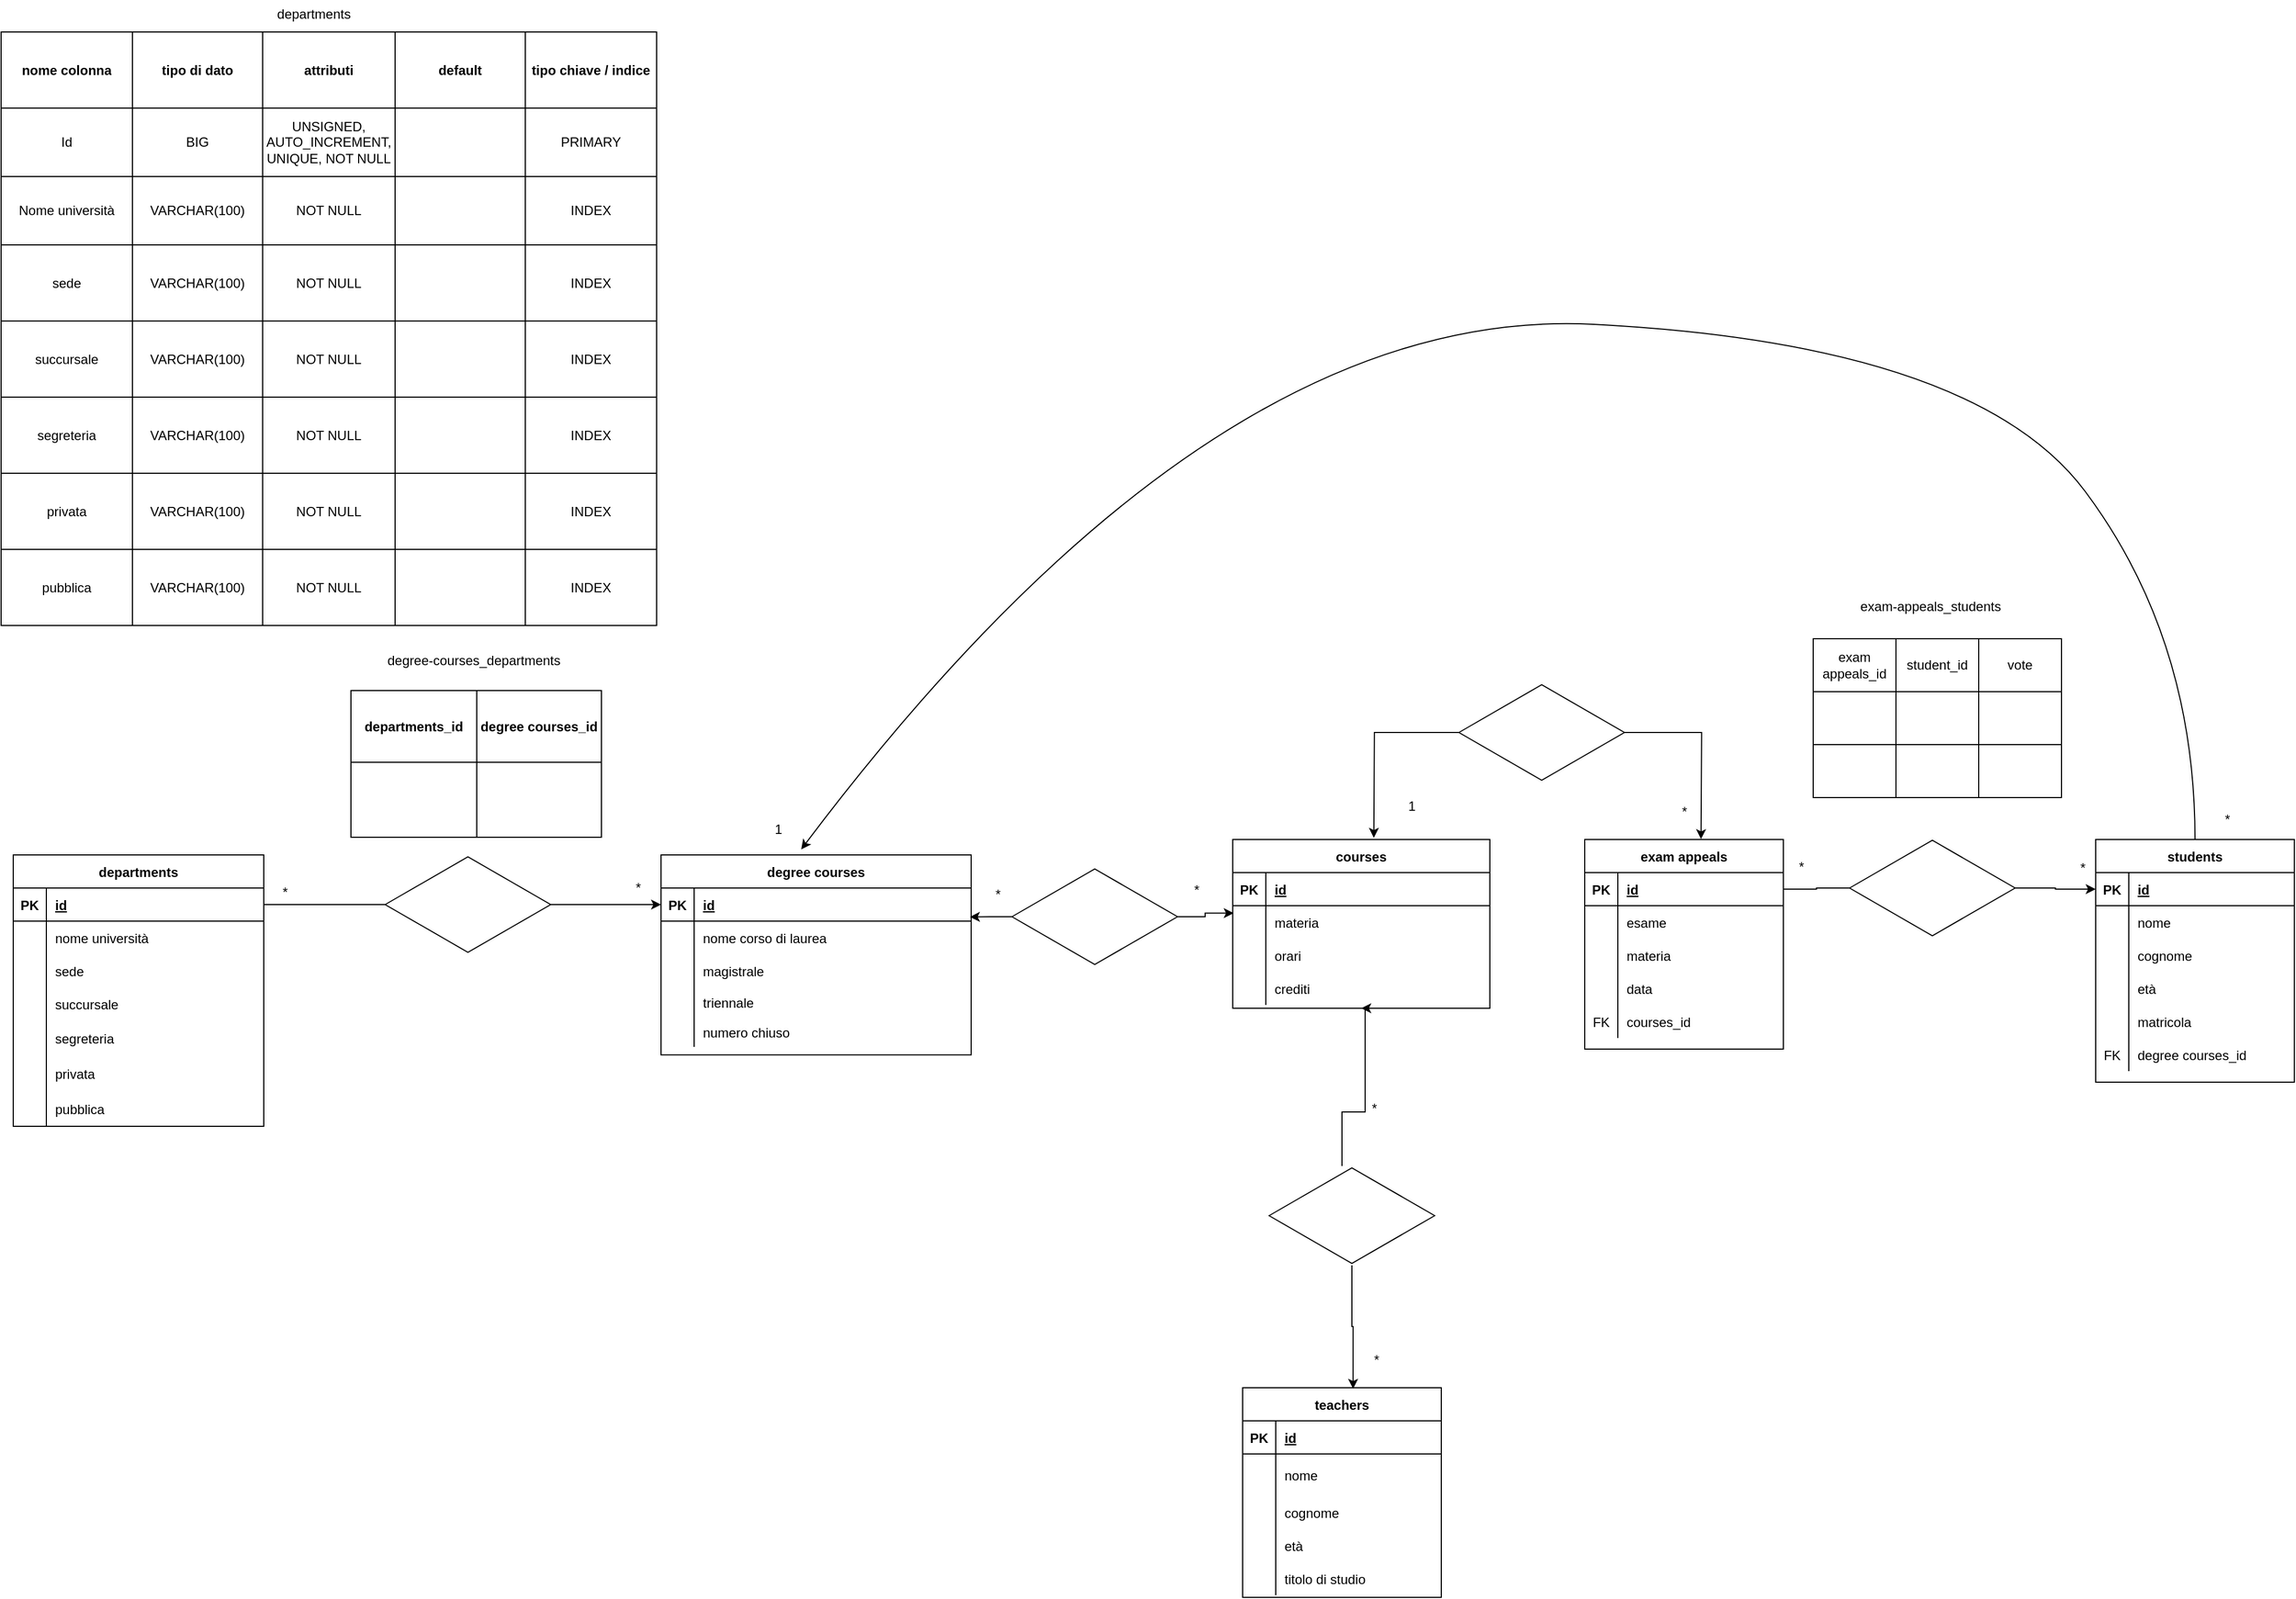 <mxfile version="20.4.1" type="device"><diagram id="91ypM9uVmhxEtuV6yoRt" name="Pagina-1"><mxGraphModel dx="3226" dy="1748" grid="0" gridSize="10" guides="1" tooltips="1" connect="1" arrows="1" fold="1" page="0" pageScale="1" pageWidth="3300" pageHeight="4681" math="0" shadow="0"><root><mxCell id="0"/><mxCell id="1" parent="0"/><mxCell id="4mWeXzvzdH7Imuxa7unp-32" value="departments" style="shape=table;startSize=30;container=1;collapsible=1;childLayout=tableLayout;fixedRows=1;rowLines=0;fontStyle=1;align=center;resizeLast=1;" vertex="1" parent="1"><mxGeometry x="-633" y="464" width="227" height="246" as="geometry"/></mxCell><mxCell id="4mWeXzvzdH7Imuxa7unp-33" value="" style="shape=tableRow;horizontal=0;startSize=0;swimlaneHead=0;swimlaneBody=0;fillColor=none;collapsible=0;dropTarget=0;points=[[0,0.5],[1,0.5]];portConstraint=eastwest;top=0;left=0;right=0;bottom=1;" vertex="1" parent="4mWeXzvzdH7Imuxa7unp-32"><mxGeometry y="30" width="227" height="30" as="geometry"/></mxCell><mxCell id="4mWeXzvzdH7Imuxa7unp-34" value="PK" style="shape=partialRectangle;connectable=0;fillColor=none;top=0;left=0;bottom=0;right=0;fontStyle=1;overflow=hidden;" vertex="1" parent="4mWeXzvzdH7Imuxa7unp-33"><mxGeometry width="30" height="30" as="geometry"><mxRectangle width="30" height="30" as="alternateBounds"/></mxGeometry></mxCell><mxCell id="4mWeXzvzdH7Imuxa7unp-35" value="id" style="shape=partialRectangle;connectable=0;fillColor=none;top=0;left=0;bottom=0;right=0;align=left;spacingLeft=6;fontStyle=5;overflow=hidden;" vertex="1" parent="4mWeXzvzdH7Imuxa7unp-33"><mxGeometry x="30" width="197" height="30" as="geometry"><mxRectangle width="197" height="30" as="alternateBounds"/></mxGeometry></mxCell><mxCell id="4mWeXzvzdH7Imuxa7unp-36" value="" style="shape=tableRow;horizontal=0;startSize=0;swimlaneHead=0;swimlaneBody=0;fillColor=none;collapsible=0;dropTarget=0;points=[[0,0.5],[1,0.5]];portConstraint=eastwest;top=0;left=0;right=0;bottom=0;" vertex="1" parent="4mWeXzvzdH7Imuxa7unp-32"><mxGeometry y="60" width="227" height="30" as="geometry"/></mxCell><mxCell id="4mWeXzvzdH7Imuxa7unp-37" value="" style="shape=partialRectangle;connectable=0;fillColor=none;top=0;left=0;bottom=0;right=0;editable=1;overflow=hidden;" vertex="1" parent="4mWeXzvzdH7Imuxa7unp-36"><mxGeometry width="30" height="30" as="geometry"><mxRectangle width="30" height="30" as="alternateBounds"/></mxGeometry></mxCell><mxCell id="4mWeXzvzdH7Imuxa7unp-38" value="nome università" style="shape=partialRectangle;connectable=0;fillColor=none;top=0;left=0;bottom=0;right=0;align=left;spacingLeft=6;overflow=hidden;" vertex="1" parent="4mWeXzvzdH7Imuxa7unp-36"><mxGeometry x="30" width="197" height="30" as="geometry"><mxRectangle width="197" height="30" as="alternateBounds"/></mxGeometry></mxCell><mxCell id="4mWeXzvzdH7Imuxa7unp-39" value="" style="shape=tableRow;horizontal=0;startSize=0;swimlaneHead=0;swimlaneBody=0;fillColor=none;collapsible=0;dropTarget=0;points=[[0,0.5],[1,0.5]];portConstraint=eastwest;top=0;left=0;right=0;bottom=0;" vertex="1" parent="4mWeXzvzdH7Imuxa7unp-32"><mxGeometry y="90" width="227" height="30" as="geometry"/></mxCell><mxCell id="4mWeXzvzdH7Imuxa7unp-40" value="" style="shape=partialRectangle;connectable=0;fillColor=none;top=0;left=0;bottom=0;right=0;editable=1;overflow=hidden;" vertex="1" parent="4mWeXzvzdH7Imuxa7unp-39"><mxGeometry width="30" height="30" as="geometry"><mxRectangle width="30" height="30" as="alternateBounds"/></mxGeometry></mxCell><mxCell id="4mWeXzvzdH7Imuxa7unp-41" value="sede" style="shape=partialRectangle;connectable=0;fillColor=none;top=0;left=0;bottom=0;right=0;align=left;spacingLeft=6;overflow=hidden;" vertex="1" parent="4mWeXzvzdH7Imuxa7unp-39"><mxGeometry x="30" width="197" height="30" as="geometry"><mxRectangle width="197" height="30" as="alternateBounds"/></mxGeometry></mxCell><mxCell id="4mWeXzvzdH7Imuxa7unp-42" value="" style="shape=tableRow;horizontal=0;startSize=0;swimlaneHead=0;swimlaneBody=0;fillColor=none;collapsible=0;dropTarget=0;points=[[0,0.5],[1,0.5]];portConstraint=eastwest;top=0;left=0;right=0;bottom=0;" vertex="1" parent="4mWeXzvzdH7Imuxa7unp-32"><mxGeometry y="120" width="227" height="30" as="geometry"/></mxCell><mxCell id="4mWeXzvzdH7Imuxa7unp-43" value="" style="shape=partialRectangle;connectable=0;fillColor=none;top=0;left=0;bottom=0;right=0;editable=1;overflow=hidden;" vertex="1" parent="4mWeXzvzdH7Imuxa7unp-42"><mxGeometry width="30" height="30" as="geometry"><mxRectangle width="30" height="30" as="alternateBounds"/></mxGeometry></mxCell><mxCell id="4mWeXzvzdH7Imuxa7unp-44" value="succursale" style="shape=partialRectangle;connectable=0;fillColor=none;top=0;left=0;bottom=0;right=0;align=left;spacingLeft=6;overflow=hidden;" vertex="1" parent="4mWeXzvzdH7Imuxa7unp-42"><mxGeometry x="30" width="197" height="30" as="geometry"><mxRectangle width="197" height="30" as="alternateBounds"/></mxGeometry></mxCell><mxCell id="4mWeXzvzdH7Imuxa7unp-115" value="" style="shape=tableRow;horizontal=0;startSize=0;swimlaneHead=0;swimlaneBody=0;fillColor=none;collapsible=0;dropTarget=0;points=[[0,0.5],[1,0.5]];portConstraint=eastwest;top=0;left=0;right=0;bottom=0;" vertex="1" parent="4mWeXzvzdH7Imuxa7unp-32"><mxGeometry y="150" width="227" height="32" as="geometry"/></mxCell><mxCell id="4mWeXzvzdH7Imuxa7unp-116" value="" style="shape=partialRectangle;connectable=0;fillColor=none;top=0;left=0;bottom=0;right=0;editable=1;overflow=hidden;" vertex="1" parent="4mWeXzvzdH7Imuxa7unp-115"><mxGeometry width="30" height="32" as="geometry"><mxRectangle width="30" height="32" as="alternateBounds"/></mxGeometry></mxCell><mxCell id="4mWeXzvzdH7Imuxa7unp-117" value="segreteria" style="shape=partialRectangle;connectable=0;fillColor=none;top=0;left=0;bottom=0;right=0;align=left;spacingLeft=6;overflow=hidden;" vertex="1" parent="4mWeXzvzdH7Imuxa7unp-115"><mxGeometry x="30" width="197" height="32" as="geometry"><mxRectangle width="197" height="32" as="alternateBounds"/></mxGeometry></mxCell><mxCell id="4mWeXzvzdH7Imuxa7unp-268" value="" style="shape=tableRow;horizontal=0;startSize=0;swimlaneHead=0;swimlaneBody=0;fillColor=none;collapsible=0;dropTarget=0;points=[[0,0.5],[1,0.5]];portConstraint=eastwest;top=0;left=0;right=0;bottom=0;" vertex="1" parent="4mWeXzvzdH7Imuxa7unp-32"><mxGeometry y="182" width="227" height="32" as="geometry"/></mxCell><mxCell id="4mWeXzvzdH7Imuxa7unp-269" value="" style="shape=partialRectangle;connectable=0;fillColor=none;top=0;left=0;bottom=0;right=0;editable=1;overflow=hidden;" vertex="1" parent="4mWeXzvzdH7Imuxa7unp-268"><mxGeometry width="30" height="32" as="geometry"><mxRectangle width="30" height="32" as="alternateBounds"/></mxGeometry></mxCell><mxCell id="4mWeXzvzdH7Imuxa7unp-270" value="privata" style="shape=partialRectangle;connectable=0;fillColor=none;top=0;left=0;bottom=0;right=0;align=left;spacingLeft=6;overflow=hidden;" vertex="1" parent="4mWeXzvzdH7Imuxa7unp-268"><mxGeometry x="30" width="197" height="32" as="geometry"><mxRectangle width="197" height="32" as="alternateBounds"/></mxGeometry></mxCell><mxCell id="4mWeXzvzdH7Imuxa7unp-271" value="" style="shape=tableRow;horizontal=0;startSize=0;swimlaneHead=0;swimlaneBody=0;fillColor=none;collapsible=0;dropTarget=0;points=[[0,0.5],[1,0.5]];portConstraint=eastwest;top=0;left=0;right=0;bottom=0;" vertex="1" parent="4mWeXzvzdH7Imuxa7unp-32"><mxGeometry y="214" width="227" height="32" as="geometry"/></mxCell><mxCell id="4mWeXzvzdH7Imuxa7unp-272" value="" style="shape=partialRectangle;connectable=0;fillColor=none;top=0;left=0;bottom=0;right=0;editable=1;overflow=hidden;" vertex="1" parent="4mWeXzvzdH7Imuxa7unp-271"><mxGeometry width="30" height="32" as="geometry"><mxRectangle width="30" height="32" as="alternateBounds"/></mxGeometry></mxCell><mxCell id="4mWeXzvzdH7Imuxa7unp-273" value="pubblica" style="shape=partialRectangle;connectable=0;fillColor=none;top=0;left=0;bottom=0;right=0;align=left;spacingLeft=6;overflow=hidden;" vertex="1" parent="4mWeXzvzdH7Imuxa7unp-271"><mxGeometry x="30" width="197" height="32" as="geometry"><mxRectangle width="197" height="32" as="alternateBounds"/></mxGeometry></mxCell><mxCell id="4mWeXzvzdH7Imuxa7unp-89" value="" style="shape=table;startSize=0;container=1;collapsible=0;childLayout=tableLayout;" vertex="1" parent="1"><mxGeometry x="-644" y="-282" width="594" height="538" as="geometry"/></mxCell><mxCell id="4mWeXzvzdH7Imuxa7unp-90" value="" style="shape=tableRow;horizontal=0;startSize=0;swimlaneHead=0;swimlaneBody=0;top=0;left=0;bottom=0;right=0;collapsible=0;dropTarget=0;fillColor=none;points=[[0,0.5],[1,0.5]];portConstraint=eastwest;" vertex="1" parent="4mWeXzvzdH7Imuxa7unp-89"><mxGeometry width="594" height="69" as="geometry"/></mxCell><mxCell id="4mWeXzvzdH7Imuxa7unp-91" value="&lt;b&gt;nome colonna&lt;/b&gt;" style="shape=partialRectangle;html=1;whiteSpace=wrap;connectable=0;overflow=hidden;fillColor=none;top=0;left=0;bottom=0;right=0;pointerEvents=1;" vertex="1" parent="4mWeXzvzdH7Imuxa7unp-90"><mxGeometry width="119" height="69" as="geometry"><mxRectangle width="119" height="69" as="alternateBounds"/></mxGeometry></mxCell><mxCell id="4mWeXzvzdH7Imuxa7unp-92" value="&lt;b&gt;tipo di dato&lt;/b&gt;" style="shape=partialRectangle;html=1;whiteSpace=wrap;connectable=0;overflow=hidden;fillColor=none;top=0;left=0;bottom=0;right=0;pointerEvents=1;" vertex="1" parent="4mWeXzvzdH7Imuxa7unp-90"><mxGeometry x="119" width="118" height="69" as="geometry"><mxRectangle width="118" height="69" as="alternateBounds"/></mxGeometry></mxCell><mxCell id="4mWeXzvzdH7Imuxa7unp-93" value="&lt;b&gt;attributi&lt;/b&gt;" style="shape=partialRectangle;html=1;whiteSpace=wrap;connectable=0;overflow=hidden;fillColor=none;top=0;left=0;bottom=0;right=0;pointerEvents=1;" vertex="1" parent="4mWeXzvzdH7Imuxa7unp-90"><mxGeometry x="237" width="120" height="69" as="geometry"><mxRectangle width="120" height="69" as="alternateBounds"/></mxGeometry></mxCell><mxCell id="4mWeXzvzdH7Imuxa7unp-94" value="&lt;b&gt;default&lt;/b&gt;" style="shape=partialRectangle;html=1;whiteSpace=wrap;connectable=0;overflow=hidden;fillColor=none;top=0;left=0;bottom=0;right=0;pointerEvents=1;" vertex="1" parent="4mWeXzvzdH7Imuxa7unp-90"><mxGeometry x="357" width="118" height="69" as="geometry"><mxRectangle width="118" height="69" as="alternateBounds"/></mxGeometry></mxCell><mxCell id="4mWeXzvzdH7Imuxa7unp-95" value="&lt;b&gt;tipo chiave / indice&lt;/b&gt;" style="shape=partialRectangle;html=1;whiteSpace=wrap;connectable=0;overflow=hidden;fillColor=none;top=0;left=0;bottom=0;right=0;pointerEvents=1;" vertex="1" parent="4mWeXzvzdH7Imuxa7unp-90"><mxGeometry x="475" width="119" height="69" as="geometry"><mxRectangle width="119" height="69" as="alternateBounds"/></mxGeometry></mxCell><mxCell id="4mWeXzvzdH7Imuxa7unp-96" value="" style="shape=tableRow;horizontal=0;startSize=0;swimlaneHead=0;swimlaneBody=0;top=0;left=0;bottom=0;right=0;collapsible=0;dropTarget=0;fillColor=none;points=[[0,0.5],[1,0.5]];portConstraint=eastwest;" vertex="1" parent="4mWeXzvzdH7Imuxa7unp-89"><mxGeometry y="69" width="594" height="62" as="geometry"/></mxCell><mxCell id="4mWeXzvzdH7Imuxa7unp-97" value="Id" style="shape=partialRectangle;html=1;whiteSpace=wrap;connectable=0;overflow=hidden;fillColor=none;top=0;left=0;bottom=0;right=0;pointerEvents=1;" vertex="1" parent="4mWeXzvzdH7Imuxa7unp-96"><mxGeometry width="119" height="62" as="geometry"><mxRectangle width="119" height="62" as="alternateBounds"/></mxGeometry></mxCell><mxCell id="4mWeXzvzdH7Imuxa7unp-98" value="BIG" style="shape=partialRectangle;html=1;whiteSpace=wrap;connectable=0;overflow=hidden;fillColor=none;top=0;left=0;bottom=0;right=0;pointerEvents=1;" vertex="1" parent="4mWeXzvzdH7Imuxa7unp-96"><mxGeometry x="119" width="118" height="62" as="geometry"><mxRectangle width="118" height="62" as="alternateBounds"/></mxGeometry></mxCell><mxCell id="4mWeXzvzdH7Imuxa7unp-99" value="UNSIGNED, AUTO_INCREMENT, UNIQUE, NOT NULL" style="shape=partialRectangle;html=1;whiteSpace=wrap;connectable=0;overflow=hidden;fillColor=none;top=0;left=0;bottom=0;right=0;pointerEvents=1;" vertex="1" parent="4mWeXzvzdH7Imuxa7unp-96"><mxGeometry x="237" width="120" height="62" as="geometry"><mxRectangle width="120" height="62" as="alternateBounds"/></mxGeometry></mxCell><mxCell id="4mWeXzvzdH7Imuxa7unp-100" value="" style="shape=partialRectangle;html=1;whiteSpace=wrap;connectable=0;overflow=hidden;fillColor=none;top=0;left=0;bottom=0;right=0;pointerEvents=1;" vertex="1" parent="4mWeXzvzdH7Imuxa7unp-96"><mxGeometry x="357" width="118" height="62" as="geometry"><mxRectangle width="118" height="62" as="alternateBounds"/></mxGeometry></mxCell><mxCell id="4mWeXzvzdH7Imuxa7unp-101" value="PRIMARY" style="shape=partialRectangle;html=1;whiteSpace=wrap;connectable=0;overflow=hidden;fillColor=none;top=0;left=0;bottom=0;right=0;pointerEvents=1;" vertex="1" parent="4mWeXzvzdH7Imuxa7unp-96"><mxGeometry x="475" width="119" height="62" as="geometry"><mxRectangle width="119" height="62" as="alternateBounds"/></mxGeometry></mxCell><mxCell id="4mWeXzvzdH7Imuxa7unp-124" value="" style="shape=tableRow;horizontal=0;startSize=0;swimlaneHead=0;swimlaneBody=0;top=0;left=0;bottom=0;right=0;collapsible=0;dropTarget=0;fillColor=none;points=[[0,0.5],[1,0.5]];portConstraint=eastwest;" vertex="1" parent="4mWeXzvzdH7Imuxa7unp-89"><mxGeometry y="131" width="594" height="62" as="geometry"/></mxCell><mxCell id="4mWeXzvzdH7Imuxa7unp-125" value="Nome università" style="shape=partialRectangle;html=1;whiteSpace=wrap;connectable=0;overflow=hidden;fillColor=none;top=0;left=0;bottom=0;right=0;pointerEvents=1;" vertex="1" parent="4mWeXzvzdH7Imuxa7unp-124"><mxGeometry width="119" height="62" as="geometry"><mxRectangle width="119" height="62" as="alternateBounds"/></mxGeometry></mxCell><mxCell id="4mWeXzvzdH7Imuxa7unp-126" value="VARCHAR(100)" style="shape=partialRectangle;html=1;whiteSpace=wrap;connectable=0;overflow=hidden;fillColor=none;top=0;left=0;bottom=0;right=0;pointerEvents=1;" vertex="1" parent="4mWeXzvzdH7Imuxa7unp-124"><mxGeometry x="119" width="118" height="62" as="geometry"><mxRectangle width="118" height="62" as="alternateBounds"/></mxGeometry></mxCell><mxCell id="4mWeXzvzdH7Imuxa7unp-127" value="NOT NULL" style="shape=partialRectangle;html=1;whiteSpace=wrap;connectable=0;overflow=hidden;fillColor=none;top=0;left=0;bottom=0;right=0;pointerEvents=1;" vertex="1" parent="4mWeXzvzdH7Imuxa7unp-124"><mxGeometry x="237" width="120" height="62" as="geometry"><mxRectangle width="120" height="62" as="alternateBounds"/></mxGeometry></mxCell><mxCell id="4mWeXzvzdH7Imuxa7unp-128" value="" style="shape=partialRectangle;html=1;whiteSpace=wrap;connectable=0;overflow=hidden;fillColor=none;top=0;left=0;bottom=0;right=0;pointerEvents=1;" vertex="1" parent="4mWeXzvzdH7Imuxa7unp-124"><mxGeometry x="357" width="118" height="62" as="geometry"><mxRectangle width="118" height="62" as="alternateBounds"/></mxGeometry></mxCell><mxCell id="4mWeXzvzdH7Imuxa7unp-129" value="INDEX" style="shape=partialRectangle;html=1;whiteSpace=wrap;connectable=0;overflow=hidden;fillColor=none;top=0;left=0;bottom=0;right=0;pointerEvents=1;" vertex="1" parent="4mWeXzvzdH7Imuxa7unp-124"><mxGeometry x="475" width="119" height="62" as="geometry"><mxRectangle width="119" height="62" as="alternateBounds"/></mxGeometry></mxCell><mxCell id="4mWeXzvzdH7Imuxa7unp-102" value="" style="shape=tableRow;horizontal=0;startSize=0;swimlaneHead=0;swimlaneBody=0;top=0;left=0;bottom=0;right=0;collapsible=0;dropTarget=0;fillColor=none;points=[[0,0.5],[1,0.5]];portConstraint=eastwest;" vertex="1" parent="4mWeXzvzdH7Imuxa7unp-89"><mxGeometry y="193" width="594" height="69" as="geometry"/></mxCell><mxCell id="4mWeXzvzdH7Imuxa7unp-103" value="sede" style="shape=partialRectangle;html=1;whiteSpace=wrap;connectable=0;overflow=hidden;fillColor=none;top=0;left=0;bottom=0;right=0;pointerEvents=1;" vertex="1" parent="4mWeXzvzdH7Imuxa7unp-102"><mxGeometry width="119" height="69" as="geometry"><mxRectangle width="119" height="69" as="alternateBounds"/></mxGeometry></mxCell><mxCell id="4mWeXzvzdH7Imuxa7unp-104" value="VARCHAR(100)" style="shape=partialRectangle;html=1;whiteSpace=wrap;connectable=0;overflow=hidden;fillColor=none;top=0;left=0;bottom=0;right=0;pointerEvents=1;" vertex="1" parent="4mWeXzvzdH7Imuxa7unp-102"><mxGeometry x="119" width="118" height="69" as="geometry"><mxRectangle width="118" height="69" as="alternateBounds"/></mxGeometry></mxCell><mxCell id="4mWeXzvzdH7Imuxa7unp-105" value="NOT NULL" style="shape=partialRectangle;html=1;whiteSpace=wrap;connectable=0;overflow=hidden;fillColor=none;top=0;left=0;bottom=0;right=0;pointerEvents=1;" vertex="1" parent="4mWeXzvzdH7Imuxa7unp-102"><mxGeometry x="237" width="120" height="69" as="geometry"><mxRectangle width="120" height="69" as="alternateBounds"/></mxGeometry></mxCell><mxCell id="4mWeXzvzdH7Imuxa7unp-106" value="" style="shape=partialRectangle;html=1;whiteSpace=wrap;connectable=0;overflow=hidden;fillColor=none;top=0;left=0;bottom=0;right=0;pointerEvents=1;" vertex="1" parent="4mWeXzvzdH7Imuxa7unp-102"><mxGeometry x="357" width="118" height="69" as="geometry"><mxRectangle width="118" height="69" as="alternateBounds"/></mxGeometry></mxCell><mxCell id="4mWeXzvzdH7Imuxa7unp-107" value="INDEX" style="shape=partialRectangle;html=1;whiteSpace=wrap;connectable=0;overflow=hidden;fillColor=none;top=0;left=0;bottom=0;right=0;pointerEvents=1;" vertex="1" parent="4mWeXzvzdH7Imuxa7unp-102"><mxGeometry x="475" width="119" height="69" as="geometry"><mxRectangle width="119" height="69" as="alternateBounds"/></mxGeometry></mxCell><mxCell id="4mWeXzvzdH7Imuxa7unp-108" value="" style="shape=tableRow;horizontal=0;startSize=0;swimlaneHead=0;swimlaneBody=0;top=0;left=0;bottom=0;right=0;collapsible=0;dropTarget=0;fillColor=none;points=[[0,0.5],[1,0.5]];portConstraint=eastwest;" vertex="1" parent="4mWeXzvzdH7Imuxa7unp-89"><mxGeometry y="262" width="594" height="69" as="geometry"/></mxCell><mxCell id="4mWeXzvzdH7Imuxa7unp-109" value="&lt;span style=&quot;text-align: left;&quot;&gt;succursale&lt;/span&gt;" style="shape=partialRectangle;html=1;whiteSpace=wrap;connectable=0;overflow=hidden;fillColor=none;top=0;left=0;bottom=0;right=0;pointerEvents=1;" vertex="1" parent="4mWeXzvzdH7Imuxa7unp-108"><mxGeometry width="119" height="69" as="geometry"><mxRectangle width="119" height="69" as="alternateBounds"/></mxGeometry></mxCell><mxCell id="4mWeXzvzdH7Imuxa7unp-110" value="VARCHAR(100)" style="shape=partialRectangle;html=1;whiteSpace=wrap;connectable=0;overflow=hidden;fillColor=none;top=0;left=0;bottom=0;right=0;pointerEvents=1;" vertex="1" parent="4mWeXzvzdH7Imuxa7unp-108"><mxGeometry x="119" width="118" height="69" as="geometry"><mxRectangle width="118" height="69" as="alternateBounds"/></mxGeometry></mxCell><mxCell id="4mWeXzvzdH7Imuxa7unp-111" value="NOT NULL" style="shape=partialRectangle;html=1;whiteSpace=wrap;connectable=0;overflow=hidden;fillColor=none;top=0;left=0;bottom=0;right=0;pointerEvents=1;" vertex="1" parent="4mWeXzvzdH7Imuxa7unp-108"><mxGeometry x="237" width="120" height="69" as="geometry"><mxRectangle width="120" height="69" as="alternateBounds"/></mxGeometry></mxCell><mxCell id="4mWeXzvzdH7Imuxa7unp-112" value="" style="shape=partialRectangle;html=1;whiteSpace=wrap;connectable=0;overflow=hidden;fillColor=none;top=0;left=0;bottom=0;right=0;pointerEvents=1;" vertex="1" parent="4mWeXzvzdH7Imuxa7unp-108"><mxGeometry x="357" width="118" height="69" as="geometry"><mxRectangle width="118" height="69" as="alternateBounds"/></mxGeometry></mxCell><mxCell id="4mWeXzvzdH7Imuxa7unp-113" value="INDEX" style="shape=partialRectangle;html=1;whiteSpace=wrap;connectable=0;overflow=hidden;fillColor=none;top=0;left=0;bottom=0;right=0;pointerEvents=1;" vertex="1" parent="4mWeXzvzdH7Imuxa7unp-108"><mxGeometry x="475" width="119" height="69" as="geometry"><mxRectangle width="119" height="69" as="alternateBounds"/></mxGeometry></mxCell><mxCell id="4mWeXzvzdH7Imuxa7unp-118" value="" style="shape=tableRow;horizontal=0;startSize=0;swimlaneHead=0;swimlaneBody=0;top=0;left=0;bottom=0;right=0;collapsible=0;dropTarget=0;fillColor=none;points=[[0,0.5],[1,0.5]];portConstraint=eastwest;" vertex="1" parent="4mWeXzvzdH7Imuxa7unp-89"><mxGeometry y="331" width="594" height="69" as="geometry"/></mxCell><mxCell id="4mWeXzvzdH7Imuxa7unp-119" value="&lt;span style=&quot;text-align: left;&quot;&gt;segreteria&lt;/span&gt;" style="shape=partialRectangle;html=1;whiteSpace=wrap;connectable=0;overflow=hidden;fillColor=none;top=0;left=0;bottom=0;right=0;pointerEvents=1;" vertex="1" parent="4mWeXzvzdH7Imuxa7unp-118"><mxGeometry width="119" height="69" as="geometry"><mxRectangle width="119" height="69" as="alternateBounds"/></mxGeometry></mxCell><mxCell id="4mWeXzvzdH7Imuxa7unp-120" value="VARCHAR(100)" style="shape=partialRectangle;html=1;whiteSpace=wrap;connectable=0;overflow=hidden;fillColor=none;top=0;left=0;bottom=0;right=0;pointerEvents=1;" vertex="1" parent="4mWeXzvzdH7Imuxa7unp-118"><mxGeometry x="119" width="118" height="69" as="geometry"><mxRectangle width="118" height="69" as="alternateBounds"/></mxGeometry></mxCell><mxCell id="4mWeXzvzdH7Imuxa7unp-121" value="NOT NULL" style="shape=partialRectangle;html=1;whiteSpace=wrap;connectable=0;overflow=hidden;fillColor=none;top=0;left=0;bottom=0;right=0;pointerEvents=1;" vertex="1" parent="4mWeXzvzdH7Imuxa7unp-118"><mxGeometry x="237" width="120" height="69" as="geometry"><mxRectangle width="120" height="69" as="alternateBounds"/></mxGeometry></mxCell><mxCell id="4mWeXzvzdH7Imuxa7unp-122" value="" style="shape=partialRectangle;html=1;whiteSpace=wrap;connectable=0;overflow=hidden;fillColor=none;top=0;left=0;bottom=0;right=0;pointerEvents=1;" vertex="1" parent="4mWeXzvzdH7Imuxa7unp-118"><mxGeometry x="357" width="118" height="69" as="geometry"><mxRectangle width="118" height="69" as="alternateBounds"/></mxGeometry></mxCell><mxCell id="4mWeXzvzdH7Imuxa7unp-123" value="INDEX" style="shape=partialRectangle;html=1;whiteSpace=wrap;connectable=0;overflow=hidden;fillColor=none;top=0;left=0;bottom=0;right=0;pointerEvents=1;" vertex="1" parent="4mWeXzvzdH7Imuxa7unp-118"><mxGeometry x="475" width="119" height="69" as="geometry"><mxRectangle width="119" height="69" as="alternateBounds"/></mxGeometry></mxCell><mxCell id="4mWeXzvzdH7Imuxa7unp-274" value="" style="shape=tableRow;horizontal=0;startSize=0;swimlaneHead=0;swimlaneBody=0;top=0;left=0;bottom=0;right=0;collapsible=0;dropTarget=0;fillColor=none;points=[[0,0.5],[1,0.5]];portConstraint=eastwest;" vertex="1" parent="4mWeXzvzdH7Imuxa7unp-89"><mxGeometry y="400" width="594" height="69" as="geometry"/></mxCell><mxCell id="4mWeXzvzdH7Imuxa7unp-275" value="&lt;span style=&quot;text-align: left;&quot;&gt;privata&lt;/span&gt;" style="shape=partialRectangle;html=1;whiteSpace=wrap;connectable=0;overflow=hidden;fillColor=none;top=0;left=0;bottom=0;right=0;pointerEvents=1;" vertex="1" parent="4mWeXzvzdH7Imuxa7unp-274"><mxGeometry width="119" height="69" as="geometry"><mxRectangle width="119" height="69" as="alternateBounds"/></mxGeometry></mxCell><mxCell id="4mWeXzvzdH7Imuxa7unp-276" value="VARCHAR(100)" style="shape=partialRectangle;html=1;whiteSpace=wrap;connectable=0;overflow=hidden;fillColor=none;top=0;left=0;bottom=0;right=0;pointerEvents=1;" vertex="1" parent="4mWeXzvzdH7Imuxa7unp-274"><mxGeometry x="119" width="118" height="69" as="geometry"><mxRectangle width="118" height="69" as="alternateBounds"/></mxGeometry></mxCell><mxCell id="4mWeXzvzdH7Imuxa7unp-277" value="NOT NULL" style="shape=partialRectangle;html=1;whiteSpace=wrap;connectable=0;overflow=hidden;fillColor=none;top=0;left=0;bottom=0;right=0;pointerEvents=1;" vertex="1" parent="4mWeXzvzdH7Imuxa7unp-274"><mxGeometry x="237" width="120" height="69" as="geometry"><mxRectangle width="120" height="69" as="alternateBounds"/></mxGeometry></mxCell><mxCell id="4mWeXzvzdH7Imuxa7unp-278" value="" style="shape=partialRectangle;html=1;whiteSpace=wrap;connectable=0;overflow=hidden;fillColor=none;top=0;left=0;bottom=0;right=0;pointerEvents=1;" vertex="1" parent="4mWeXzvzdH7Imuxa7unp-274"><mxGeometry x="357" width="118" height="69" as="geometry"><mxRectangle width="118" height="69" as="alternateBounds"/></mxGeometry></mxCell><mxCell id="4mWeXzvzdH7Imuxa7unp-279" value="INDEX" style="shape=partialRectangle;html=1;whiteSpace=wrap;connectable=0;overflow=hidden;fillColor=none;top=0;left=0;bottom=0;right=0;pointerEvents=1;" vertex="1" parent="4mWeXzvzdH7Imuxa7unp-274"><mxGeometry x="475" width="119" height="69" as="geometry"><mxRectangle width="119" height="69" as="alternateBounds"/></mxGeometry></mxCell><mxCell id="4mWeXzvzdH7Imuxa7unp-280" value="" style="shape=tableRow;horizontal=0;startSize=0;swimlaneHead=0;swimlaneBody=0;top=0;left=0;bottom=0;right=0;collapsible=0;dropTarget=0;fillColor=none;points=[[0,0.5],[1,0.5]];portConstraint=eastwest;" vertex="1" parent="4mWeXzvzdH7Imuxa7unp-89"><mxGeometry y="469" width="594" height="69" as="geometry"/></mxCell><mxCell id="4mWeXzvzdH7Imuxa7unp-281" value="&lt;span style=&quot;text-align: left;&quot;&gt;pubblica&lt;/span&gt;" style="shape=partialRectangle;html=1;whiteSpace=wrap;connectable=0;overflow=hidden;fillColor=none;top=0;left=0;bottom=0;right=0;pointerEvents=1;" vertex="1" parent="4mWeXzvzdH7Imuxa7unp-280"><mxGeometry width="119" height="69" as="geometry"><mxRectangle width="119" height="69" as="alternateBounds"/></mxGeometry></mxCell><mxCell id="4mWeXzvzdH7Imuxa7unp-282" value="VARCHAR(100)" style="shape=partialRectangle;html=1;whiteSpace=wrap;connectable=0;overflow=hidden;fillColor=none;top=0;left=0;bottom=0;right=0;pointerEvents=1;" vertex="1" parent="4mWeXzvzdH7Imuxa7unp-280"><mxGeometry x="119" width="118" height="69" as="geometry"><mxRectangle width="118" height="69" as="alternateBounds"/></mxGeometry></mxCell><mxCell id="4mWeXzvzdH7Imuxa7unp-283" value="NOT NULL" style="shape=partialRectangle;html=1;whiteSpace=wrap;connectable=0;overflow=hidden;fillColor=none;top=0;left=0;bottom=0;right=0;pointerEvents=1;" vertex="1" parent="4mWeXzvzdH7Imuxa7unp-280"><mxGeometry x="237" width="120" height="69" as="geometry"><mxRectangle width="120" height="69" as="alternateBounds"/></mxGeometry></mxCell><mxCell id="4mWeXzvzdH7Imuxa7unp-284" value="" style="shape=partialRectangle;html=1;whiteSpace=wrap;connectable=0;overflow=hidden;fillColor=none;top=0;left=0;bottom=0;right=0;pointerEvents=1;" vertex="1" parent="4mWeXzvzdH7Imuxa7unp-280"><mxGeometry x="357" width="118" height="69" as="geometry"><mxRectangle width="118" height="69" as="alternateBounds"/></mxGeometry></mxCell><mxCell id="4mWeXzvzdH7Imuxa7unp-285" value="INDEX" style="shape=partialRectangle;html=1;whiteSpace=wrap;connectable=0;overflow=hidden;fillColor=none;top=0;left=0;bottom=0;right=0;pointerEvents=1;" vertex="1" parent="4mWeXzvzdH7Imuxa7unp-280"><mxGeometry x="475" width="119" height="69" as="geometry"><mxRectangle width="119" height="69" as="alternateBounds"/></mxGeometry></mxCell><mxCell id="4mWeXzvzdH7Imuxa7unp-114" value="departments" style="text;html=1;align=center;verticalAlign=middle;resizable=0;points=[];autosize=1;strokeColor=none;fillColor=none;" vertex="1" parent="1"><mxGeometry x="-404" y="-311" width="85" height="26" as="geometry"/></mxCell><mxCell id="4mWeXzvzdH7Imuxa7unp-130" value="degree courses" style="shape=table;startSize=30;container=1;collapsible=1;childLayout=tableLayout;fixedRows=1;rowLines=0;fontStyle=1;align=center;resizeLast=1;" vertex="1" parent="1"><mxGeometry x="-46" y="464" width="281" height="181.235" as="geometry"/></mxCell><mxCell id="4mWeXzvzdH7Imuxa7unp-131" value="" style="shape=tableRow;horizontal=0;startSize=0;swimlaneHead=0;swimlaneBody=0;fillColor=none;collapsible=0;dropTarget=0;points=[[0,0.5],[1,0.5]];portConstraint=eastwest;top=0;left=0;right=0;bottom=1;" vertex="1" parent="4mWeXzvzdH7Imuxa7unp-130"><mxGeometry y="30" width="281" height="30" as="geometry"/></mxCell><mxCell id="4mWeXzvzdH7Imuxa7unp-132" value="PK" style="shape=partialRectangle;connectable=0;fillColor=none;top=0;left=0;bottom=0;right=0;fontStyle=1;overflow=hidden;" vertex="1" parent="4mWeXzvzdH7Imuxa7unp-131"><mxGeometry width="30" height="30" as="geometry"><mxRectangle width="30" height="30" as="alternateBounds"/></mxGeometry></mxCell><mxCell id="4mWeXzvzdH7Imuxa7unp-133" value="id" style="shape=partialRectangle;connectable=0;fillColor=none;top=0;left=0;bottom=0;right=0;align=left;spacingLeft=6;fontStyle=5;overflow=hidden;" vertex="1" parent="4mWeXzvzdH7Imuxa7unp-131"><mxGeometry x="30" width="251" height="30" as="geometry"><mxRectangle width="251" height="30" as="alternateBounds"/></mxGeometry></mxCell><mxCell id="4mWeXzvzdH7Imuxa7unp-134" value="" style="shape=tableRow;horizontal=0;startSize=0;swimlaneHead=0;swimlaneBody=0;fillColor=none;collapsible=0;dropTarget=0;points=[[0,0.5],[1,0.5]];portConstraint=eastwest;top=0;left=0;right=0;bottom=0;" vertex="1" parent="4mWeXzvzdH7Imuxa7unp-130"><mxGeometry y="60" width="281" height="30" as="geometry"/></mxCell><mxCell id="4mWeXzvzdH7Imuxa7unp-135" value="" style="shape=partialRectangle;connectable=0;fillColor=none;top=0;left=0;bottom=0;right=0;editable=1;overflow=hidden;" vertex="1" parent="4mWeXzvzdH7Imuxa7unp-134"><mxGeometry width="30" height="30" as="geometry"><mxRectangle width="30" height="30" as="alternateBounds"/></mxGeometry></mxCell><mxCell id="4mWeXzvzdH7Imuxa7unp-136" value="nome corso di laurea" style="shape=partialRectangle;connectable=0;fillColor=none;top=0;left=0;bottom=0;right=0;align=left;spacingLeft=6;overflow=hidden;" vertex="1" parent="4mWeXzvzdH7Imuxa7unp-134"><mxGeometry x="30" width="251" height="30" as="geometry"><mxRectangle width="251" height="30" as="alternateBounds"/></mxGeometry></mxCell><mxCell id="4mWeXzvzdH7Imuxa7unp-137" value="" style="shape=tableRow;horizontal=0;startSize=0;swimlaneHead=0;swimlaneBody=0;fillColor=none;collapsible=0;dropTarget=0;points=[[0,0.5],[1,0.5]];portConstraint=eastwest;top=0;left=0;right=0;bottom=0;" vertex="1" parent="4mWeXzvzdH7Imuxa7unp-130"><mxGeometry y="90" width="281" height="30" as="geometry"/></mxCell><mxCell id="4mWeXzvzdH7Imuxa7unp-138" value="" style="shape=partialRectangle;connectable=0;fillColor=none;top=0;left=0;bottom=0;right=0;editable=1;overflow=hidden;" vertex="1" parent="4mWeXzvzdH7Imuxa7unp-137"><mxGeometry width="30" height="30" as="geometry"><mxRectangle width="30" height="30" as="alternateBounds"/></mxGeometry></mxCell><mxCell id="4mWeXzvzdH7Imuxa7unp-139" value="magistrale" style="shape=partialRectangle;connectable=0;fillColor=none;top=0;left=0;bottom=0;right=0;align=left;spacingLeft=6;overflow=hidden;" vertex="1" parent="4mWeXzvzdH7Imuxa7unp-137"><mxGeometry x="30" width="251" height="30" as="geometry"><mxRectangle width="251" height="30" as="alternateBounds"/></mxGeometry></mxCell><mxCell id="4mWeXzvzdH7Imuxa7unp-262" value="" style="shape=tableRow;horizontal=0;startSize=0;swimlaneHead=0;swimlaneBody=0;fillColor=none;collapsible=0;dropTarget=0;points=[[0,0.5],[1,0.5]];portConstraint=eastwest;top=0;left=0;right=0;bottom=0;" vertex="1" parent="4mWeXzvzdH7Imuxa7unp-130"><mxGeometry y="120" width="281" height="27" as="geometry"/></mxCell><mxCell id="4mWeXzvzdH7Imuxa7unp-263" value="" style="shape=partialRectangle;connectable=0;fillColor=none;top=0;left=0;bottom=0;right=0;editable=1;overflow=hidden;" vertex="1" parent="4mWeXzvzdH7Imuxa7unp-262"><mxGeometry width="30" height="27" as="geometry"><mxRectangle width="30" height="27" as="alternateBounds"/></mxGeometry></mxCell><mxCell id="4mWeXzvzdH7Imuxa7unp-264" value="triennale" style="shape=partialRectangle;connectable=0;fillColor=none;top=0;left=0;bottom=0;right=0;align=left;spacingLeft=6;overflow=hidden;" vertex="1" parent="4mWeXzvzdH7Imuxa7unp-262"><mxGeometry x="30" width="251" height="27" as="geometry"><mxRectangle width="251" height="27" as="alternateBounds"/></mxGeometry></mxCell><mxCell id="4mWeXzvzdH7Imuxa7unp-265" value="" style="shape=tableRow;horizontal=0;startSize=0;swimlaneHead=0;swimlaneBody=0;fillColor=none;collapsible=0;dropTarget=0;points=[[0,0.5],[1,0.5]];portConstraint=eastwest;top=0;left=0;right=0;bottom=0;" vertex="1" parent="4mWeXzvzdH7Imuxa7unp-130"><mxGeometry y="147" width="281" height="27" as="geometry"/></mxCell><mxCell id="4mWeXzvzdH7Imuxa7unp-266" value="" style="shape=partialRectangle;connectable=0;fillColor=none;top=0;left=0;bottom=0;right=0;editable=1;overflow=hidden;" vertex="1" parent="4mWeXzvzdH7Imuxa7unp-265"><mxGeometry width="30" height="27" as="geometry"><mxRectangle width="30" height="27" as="alternateBounds"/></mxGeometry></mxCell><mxCell id="4mWeXzvzdH7Imuxa7unp-267" value="numero chiuso" style="shape=partialRectangle;connectable=0;fillColor=none;top=0;left=0;bottom=0;right=0;align=left;spacingLeft=6;overflow=hidden;" vertex="1" parent="4mWeXzvzdH7Imuxa7unp-265"><mxGeometry x="30" width="251" height="27" as="geometry"><mxRectangle width="251" height="27" as="alternateBounds"/></mxGeometry></mxCell><mxCell id="4mWeXzvzdH7Imuxa7unp-156" value="" style="shape=table;startSize=0;container=1;collapsible=0;childLayout=tableLayout;" vertex="1" parent="1"><mxGeometry x="-327" y="315" width="227" height="133" as="geometry"/></mxCell><mxCell id="4mWeXzvzdH7Imuxa7unp-157" value="" style="shape=tableRow;horizontal=0;startSize=0;swimlaneHead=0;swimlaneBody=0;top=0;left=0;bottom=0;right=0;collapsible=0;dropTarget=0;fillColor=none;points=[[0,0.5],[1,0.5]];portConstraint=eastwest;" vertex="1" parent="4mWeXzvzdH7Imuxa7unp-156"><mxGeometry width="227" height="65" as="geometry"/></mxCell><mxCell id="4mWeXzvzdH7Imuxa7unp-158" value="&lt;span style=&quot;font-weight: 700;&quot;&gt;departments_id&lt;/span&gt;" style="shape=partialRectangle;html=1;whiteSpace=wrap;connectable=0;overflow=hidden;fillColor=none;top=0;left=0;bottom=0;right=0;pointerEvents=1;" vertex="1" parent="4mWeXzvzdH7Imuxa7unp-157"><mxGeometry width="114" height="65" as="geometry"><mxRectangle width="114" height="65" as="alternateBounds"/></mxGeometry></mxCell><mxCell id="4mWeXzvzdH7Imuxa7unp-159" value="&lt;span style=&quot;font-weight: 700;&quot;&gt;degree courses_id&lt;/span&gt;" style="shape=partialRectangle;html=1;whiteSpace=wrap;connectable=0;overflow=hidden;fillColor=none;top=0;left=0;bottom=0;right=0;pointerEvents=1;" vertex="1" parent="4mWeXzvzdH7Imuxa7unp-157"><mxGeometry x="114" width="113" height="65" as="geometry"><mxRectangle width="113" height="65" as="alternateBounds"/></mxGeometry></mxCell><mxCell id="4mWeXzvzdH7Imuxa7unp-160" value="" style="shape=tableRow;horizontal=0;startSize=0;swimlaneHead=0;swimlaneBody=0;top=0;left=0;bottom=0;right=0;collapsible=0;dropTarget=0;fillColor=none;points=[[0,0.5],[1,0.5]];portConstraint=eastwest;" vertex="1" parent="4mWeXzvzdH7Imuxa7unp-156"><mxGeometry y="65" width="227" height="68" as="geometry"/></mxCell><mxCell id="4mWeXzvzdH7Imuxa7unp-161" value="" style="shape=partialRectangle;html=1;whiteSpace=wrap;connectable=0;overflow=hidden;fillColor=none;top=0;left=0;bottom=0;right=0;pointerEvents=1;" vertex="1" parent="4mWeXzvzdH7Imuxa7unp-160"><mxGeometry width="114" height="68" as="geometry"><mxRectangle width="114" height="68" as="alternateBounds"/></mxGeometry></mxCell><mxCell id="4mWeXzvzdH7Imuxa7unp-162" value="" style="shape=partialRectangle;html=1;whiteSpace=wrap;connectable=0;overflow=hidden;fillColor=none;top=0;left=0;bottom=0;right=0;pointerEvents=1;" vertex="1" parent="4mWeXzvzdH7Imuxa7unp-160"><mxGeometry x="114" width="113" height="68" as="geometry"><mxRectangle width="113" height="68" as="alternateBounds"/></mxGeometry></mxCell><mxCell id="4mWeXzvzdH7Imuxa7unp-167" style="edgeStyle=orthogonalEdgeStyle;rounded=0;orthogonalLoop=1;jettySize=auto;html=1;" edge="1" parent="1" source="4mWeXzvzdH7Imuxa7unp-33" target="4mWeXzvzdH7Imuxa7unp-131"><mxGeometry relative="1" as="geometry"/></mxCell><mxCell id="4mWeXzvzdH7Imuxa7unp-168" value="" style="html=1;whiteSpace=wrap;aspect=fixed;shape=isoRectangle;" vertex="1" parent="1"><mxGeometry x="-296" y="464" width="150" height="90" as="geometry"/></mxCell><mxCell id="4mWeXzvzdH7Imuxa7unp-169" value="*" style="text;html=1;align=center;verticalAlign=middle;resizable=0;points=[];autosize=1;strokeColor=none;fillColor=none;" vertex="1" parent="1"><mxGeometry x="-399" y="485" width="23" height="26" as="geometry"/></mxCell><mxCell id="4mWeXzvzdH7Imuxa7unp-170" value="*" style="text;html=1;align=center;verticalAlign=middle;resizable=0;points=[];autosize=1;strokeColor=none;fillColor=none;" vertex="1" parent="1"><mxGeometry x="-79" y="481" width="23" height="26" as="geometry"/></mxCell><mxCell id="4mWeXzvzdH7Imuxa7unp-172" value="courses" style="shape=table;startSize=30;container=1;collapsible=1;childLayout=tableLayout;fixedRows=1;rowLines=0;fontStyle=1;align=center;resizeLast=1;" vertex="1" parent="1"><mxGeometry x="472" y="450" width="233" height="153" as="geometry"/></mxCell><mxCell id="4mWeXzvzdH7Imuxa7unp-173" value="" style="shape=tableRow;horizontal=0;startSize=0;swimlaneHead=0;swimlaneBody=0;fillColor=none;collapsible=0;dropTarget=0;points=[[0,0.5],[1,0.5]];portConstraint=eastwest;top=0;left=0;right=0;bottom=1;" vertex="1" parent="4mWeXzvzdH7Imuxa7unp-172"><mxGeometry y="30" width="233" height="30" as="geometry"/></mxCell><mxCell id="4mWeXzvzdH7Imuxa7unp-174" value="PK" style="shape=partialRectangle;connectable=0;fillColor=none;top=0;left=0;bottom=0;right=0;fontStyle=1;overflow=hidden;" vertex="1" parent="4mWeXzvzdH7Imuxa7unp-173"><mxGeometry width="30" height="30" as="geometry"><mxRectangle width="30" height="30" as="alternateBounds"/></mxGeometry></mxCell><mxCell id="4mWeXzvzdH7Imuxa7unp-175" value="id" style="shape=partialRectangle;connectable=0;fillColor=none;top=0;left=0;bottom=0;right=0;align=left;spacingLeft=6;fontStyle=5;overflow=hidden;" vertex="1" parent="4mWeXzvzdH7Imuxa7unp-173"><mxGeometry x="30" width="203" height="30" as="geometry"><mxRectangle width="203" height="30" as="alternateBounds"/></mxGeometry></mxCell><mxCell id="4mWeXzvzdH7Imuxa7unp-176" value="" style="shape=tableRow;horizontal=0;startSize=0;swimlaneHead=0;swimlaneBody=0;fillColor=none;collapsible=0;dropTarget=0;points=[[0,0.5],[1,0.5]];portConstraint=eastwest;top=0;left=0;right=0;bottom=0;" vertex="1" parent="4mWeXzvzdH7Imuxa7unp-172"><mxGeometry y="60" width="233" height="30" as="geometry"/></mxCell><mxCell id="4mWeXzvzdH7Imuxa7unp-177" value="" style="shape=partialRectangle;connectable=0;fillColor=none;top=0;left=0;bottom=0;right=0;editable=1;overflow=hidden;" vertex="1" parent="4mWeXzvzdH7Imuxa7unp-176"><mxGeometry width="30" height="30" as="geometry"><mxRectangle width="30" height="30" as="alternateBounds"/></mxGeometry></mxCell><mxCell id="4mWeXzvzdH7Imuxa7unp-178" value="materia" style="shape=partialRectangle;connectable=0;fillColor=none;top=0;left=0;bottom=0;right=0;align=left;spacingLeft=6;overflow=hidden;" vertex="1" parent="4mWeXzvzdH7Imuxa7unp-176"><mxGeometry x="30" width="203" height="30" as="geometry"><mxRectangle width="203" height="30" as="alternateBounds"/></mxGeometry></mxCell><mxCell id="4mWeXzvzdH7Imuxa7unp-179" value="" style="shape=tableRow;horizontal=0;startSize=0;swimlaneHead=0;swimlaneBody=0;fillColor=none;collapsible=0;dropTarget=0;points=[[0,0.5],[1,0.5]];portConstraint=eastwest;top=0;left=0;right=0;bottom=0;" vertex="1" parent="4mWeXzvzdH7Imuxa7unp-172"><mxGeometry y="90" width="233" height="30" as="geometry"/></mxCell><mxCell id="4mWeXzvzdH7Imuxa7unp-180" value="" style="shape=partialRectangle;connectable=0;fillColor=none;top=0;left=0;bottom=0;right=0;editable=1;overflow=hidden;" vertex="1" parent="4mWeXzvzdH7Imuxa7unp-179"><mxGeometry width="30" height="30" as="geometry"><mxRectangle width="30" height="30" as="alternateBounds"/></mxGeometry></mxCell><mxCell id="4mWeXzvzdH7Imuxa7unp-181" value="orari" style="shape=partialRectangle;connectable=0;fillColor=none;top=0;left=0;bottom=0;right=0;align=left;spacingLeft=6;overflow=hidden;" vertex="1" parent="4mWeXzvzdH7Imuxa7unp-179"><mxGeometry x="30" width="203" height="30" as="geometry"><mxRectangle width="203" height="30" as="alternateBounds"/></mxGeometry></mxCell><mxCell id="4mWeXzvzdH7Imuxa7unp-182" value="" style="shape=tableRow;horizontal=0;startSize=0;swimlaneHead=0;swimlaneBody=0;fillColor=none;collapsible=0;dropTarget=0;points=[[0,0.5],[1,0.5]];portConstraint=eastwest;top=0;left=0;right=0;bottom=0;" vertex="1" parent="4mWeXzvzdH7Imuxa7unp-172"><mxGeometry y="120" width="233" height="30" as="geometry"/></mxCell><mxCell id="4mWeXzvzdH7Imuxa7unp-183" value="" style="shape=partialRectangle;connectable=0;fillColor=none;top=0;left=0;bottom=0;right=0;editable=1;overflow=hidden;" vertex="1" parent="4mWeXzvzdH7Imuxa7unp-182"><mxGeometry width="30" height="30" as="geometry"><mxRectangle width="30" height="30" as="alternateBounds"/></mxGeometry></mxCell><mxCell id="4mWeXzvzdH7Imuxa7unp-184" value="crediti" style="shape=partialRectangle;connectable=0;fillColor=none;top=0;left=0;bottom=0;right=0;align=left;spacingLeft=6;overflow=hidden;" vertex="1" parent="4mWeXzvzdH7Imuxa7unp-182"><mxGeometry x="30" width="203" height="30" as="geometry"><mxRectangle width="203" height="30" as="alternateBounds"/></mxGeometry></mxCell><mxCell id="4mWeXzvzdH7Imuxa7unp-185" value="teachers" style="shape=table;startSize=30;container=1;collapsible=1;childLayout=tableLayout;fixedRows=1;rowLines=0;fontStyle=1;align=center;resizeLast=1;" vertex="1" parent="1"><mxGeometry x="481" y="947" width="180" height="190" as="geometry"/></mxCell><mxCell id="4mWeXzvzdH7Imuxa7unp-186" value="" style="shape=tableRow;horizontal=0;startSize=0;swimlaneHead=0;swimlaneBody=0;fillColor=none;collapsible=0;dropTarget=0;points=[[0,0.5],[1,0.5]];portConstraint=eastwest;top=0;left=0;right=0;bottom=1;" vertex="1" parent="4mWeXzvzdH7Imuxa7unp-185"><mxGeometry y="30" width="180" height="30" as="geometry"/></mxCell><mxCell id="4mWeXzvzdH7Imuxa7unp-187" value="PK" style="shape=partialRectangle;connectable=0;fillColor=none;top=0;left=0;bottom=0;right=0;fontStyle=1;overflow=hidden;" vertex="1" parent="4mWeXzvzdH7Imuxa7unp-186"><mxGeometry width="30" height="30" as="geometry"><mxRectangle width="30" height="30" as="alternateBounds"/></mxGeometry></mxCell><mxCell id="4mWeXzvzdH7Imuxa7unp-188" value="id" style="shape=partialRectangle;connectable=0;fillColor=none;top=0;left=0;bottom=0;right=0;align=left;spacingLeft=6;fontStyle=5;overflow=hidden;" vertex="1" parent="4mWeXzvzdH7Imuxa7unp-186"><mxGeometry x="30" width="150" height="30" as="geometry"><mxRectangle width="150" height="30" as="alternateBounds"/></mxGeometry></mxCell><mxCell id="4mWeXzvzdH7Imuxa7unp-189" value="" style="shape=tableRow;horizontal=0;startSize=0;swimlaneHead=0;swimlaneBody=0;fillColor=none;collapsible=0;dropTarget=0;points=[[0,0.5],[1,0.5]];portConstraint=eastwest;top=0;left=0;right=0;bottom=0;" vertex="1" parent="4mWeXzvzdH7Imuxa7unp-185"><mxGeometry y="60" width="180" height="38" as="geometry"/></mxCell><mxCell id="4mWeXzvzdH7Imuxa7unp-190" value="" style="shape=partialRectangle;connectable=0;fillColor=none;top=0;left=0;bottom=0;right=0;editable=1;overflow=hidden;" vertex="1" parent="4mWeXzvzdH7Imuxa7unp-189"><mxGeometry width="30" height="38" as="geometry"><mxRectangle width="30" height="38" as="alternateBounds"/></mxGeometry></mxCell><mxCell id="4mWeXzvzdH7Imuxa7unp-191" value="nome" style="shape=partialRectangle;connectable=0;fillColor=none;top=0;left=0;bottom=0;right=0;align=left;spacingLeft=6;overflow=hidden;" vertex="1" parent="4mWeXzvzdH7Imuxa7unp-189"><mxGeometry x="30" width="150" height="38" as="geometry"><mxRectangle width="150" height="38" as="alternateBounds"/></mxGeometry></mxCell><mxCell id="4mWeXzvzdH7Imuxa7unp-192" value="" style="shape=tableRow;horizontal=0;startSize=0;swimlaneHead=0;swimlaneBody=0;fillColor=none;collapsible=0;dropTarget=0;points=[[0,0.5],[1,0.5]];portConstraint=eastwest;top=0;left=0;right=0;bottom=0;" vertex="1" parent="4mWeXzvzdH7Imuxa7unp-185"><mxGeometry y="98" width="180" height="30" as="geometry"/></mxCell><mxCell id="4mWeXzvzdH7Imuxa7unp-193" value="" style="shape=partialRectangle;connectable=0;fillColor=none;top=0;left=0;bottom=0;right=0;editable=1;overflow=hidden;" vertex="1" parent="4mWeXzvzdH7Imuxa7unp-192"><mxGeometry width="30" height="30" as="geometry"><mxRectangle width="30" height="30" as="alternateBounds"/></mxGeometry></mxCell><mxCell id="4mWeXzvzdH7Imuxa7unp-194" value="cognome" style="shape=partialRectangle;connectable=0;fillColor=none;top=0;left=0;bottom=0;right=0;align=left;spacingLeft=6;overflow=hidden;" vertex="1" parent="4mWeXzvzdH7Imuxa7unp-192"><mxGeometry x="30" width="150" height="30" as="geometry"><mxRectangle width="150" height="30" as="alternateBounds"/></mxGeometry></mxCell><mxCell id="4mWeXzvzdH7Imuxa7unp-195" value="" style="shape=tableRow;horizontal=0;startSize=0;swimlaneHead=0;swimlaneBody=0;fillColor=none;collapsible=0;dropTarget=0;points=[[0,0.5],[1,0.5]];portConstraint=eastwest;top=0;left=0;right=0;bottom=0;" vertex="1" parent="4mWeXzvzdH7Imuxa7unp-185"><mxGeometry y="128" width="180" height="30" as="geometry"/></mxCell><mxCell id="4mWeXzvzdH7Imuxa7unp-196" value="" style="shape=partialRectangle;connectable=0;fillColor=none;top=0;left=0;bottom=0;right=0;editable=1;overflow=hidden;" vertex="1" parent="4mWeXzvzdH7Imuxa7unp-195"><mxGeometry width="30" height="30" as="geometry"><mxRectangle width="30" height="30" as="alternateBounds"/></mxGeometry></mxCell><mxCell id="4mWeXzvzdH7Imuxa7unp-197" value="età" style="shape=partialRectangle;connectable=0;fillColor=none;top=0;left=0;bottom=0;right=0;align=left;spacingLeft=6;overflow=hidden;" vertex="1" parent="4mWeXzvzdH7Imuxa7unp-195"><mxGeometry x="30" width="150" height="30" as="geometry"><mxRectangle width="150" height="30" as="alternateBounds"/></mxGeometry></mxCell><mxCell id="4mWeXzvzdH7Imuxa7unp-242" value="" style="shape=tableRow;horizontal=0;startSize=0;swimlaneHead=0;swimlaneBody=0;fillColor=none;collapsible=0;dropTarget=0;points=[[0,0.5],[1,0.5]];portConstraint=eastwest;top=0;left=0;right=0;bottom=0;" vertex="1" parent="4mWeXzvzdH7Imuxa7unp-185"><mxGeometry y="158" width="180" height="30" as="geometry"/></mxCell><mxCell id="4mWeXzvzdH7Imuxa7unp-243" value="" style="shape=partialRectangle;connectable=0;fillColor=none;top=0;left=0;bottom=0;right=0;editable=1;overflow=hidden;" vertex="1" parent="4mWeXzvzdH7Imuxa7unp-242"><mxGeometry width="30" height="30" as="geometry"><mxRectangle width="30" height="30" as="alternateBounds"/></mxGeometry></mxCell><mxCell id="4mWeXzvzdH7Imuxa7unp-244" value="titolo di studio" style="shape=partialRectangle;connectable=0;fillColor=none;top=0;left=0;bottom=0;right=0;align=left;spacingLeft=6;overflow=hidden;" vertex="1" parent="4mWeXzvzdH7Imuxa7unp-242"><mxGeometry x="30" width="150" height="30" as="geometry"><mxRectangle width="150" height="30" as="alternateBounds"/></mxGeometry></mxCell><mxCell id="4mWeXzvzdH7Imuxa7unp-198" value="exam appeals" style="shape=table;startSize=30;container=1;collapsible=1;childLayout=tableLayout;fixedRows=1;rowLines=0;fontStyle=1;align=center;resizeLast=1;" vertex="1" parent="1"><mxGeometry x="791" y="450" width="180" height="190" as="geometry"/></mxCell><mxCell id="4mWeXzvzdH7Imuxa7unp-199" value="" style="shape=tableRow;horizontal=0;startSize=0;swimlaneHead=0;swimlaneBody=0;fillColor=none;collapsible=0;dropTarget=0;points=[[0,0.5],[1,0.5]];portConstraint=eastwest;top=0;left=0;right=0;bottom=1;" vertex="1" parent="4mWeXzvzdH7Imuxa7unp-198"><mxGeometry y="30" width="180" height="30" as="geometry"/></mxCell><mxCell id="4mWeXzvzdH7Imuxa7unp-200" value="PK" style="shape=partialRectangle;connectable=0;fillColor=none;top=0;left=0;bottom=0;right=0;fontStyle=1;overflow=hidden;" vertex="1" parent="4mWeXzvzdH7Imuxa7unp-199"><mxGeometry width="30" height="30" as="geometry"><mxRectangle width="30" height="30" as="alternateBounds"/></mxGeometry></mxCell><mxCell id="4mWeXzvzdH7Imuxa7unp-201" value="id" style="shape=partialRectangle;connectable=0;fillColor=none;top=0;left=0;bottom=0;right=0;align=left;spacingLeft=6;fontStyle=5;overflow=hidden;" vertex="1" parent="4mWeXzvzdH7Imuxa7unp-199"><mxGeometry x="30" width="150" height="30" as="geometry"><mxRectangle width="150" height="30" as="alternateBounds"/></mxGeometry></mxCell><mxCell id="4mWeXzvzdH7Imuxa7unp-202" value="" style="shape=tableRow;horizontal=0;startSize=0;swimlaneHead=0;swimlaneBody=0;fillColor=none;collapsible=0;dropTarget=0;points=[[0,0.5],[1,0.5]];portConstraint=eastwest;top=0;left=0;right=0;bottom=0;" vertex="1" parent="4mWeXzvzdH7Imuxa7unp-198"><mxGeometry y="60" width="180" height="30" as="geometry"/></mxCell><mxCell id="4mWeXzvzdH7Imuxa7unp-203" value="" style="shape=partialRectangle;connectable=0;fillColor=none;top=0;left=0;bottom=0;right=0;editable=1;overflow=hidden;" vertex="1" parent="4mWeXzvzdH7Imuxa7unp-202"><mxGeometry width="30" height="30" as="geometry"><mxRectangle width="30" height="30" as="alternateBounds"/></mxGeometry></mxCell><mxCell id="4mWeXzvzdH7Imuxa7unp-204" value="esame" style="shape=partialRectangle;connectable=0;fillColor=none;top=0;left=0;bottom=0;right=0;align=left;spacingLeft=6;overflow=hidden;" vertex="1" parent="4mWeXzvzdH7Imuxa7unp-202"><mxGeometry x="30" width="150" height="30" as="geometry"><mxRectangle width="150" height="30" as="alternateBounds"/></mxGeometry></mxCell><mxCell id="4mWeXzvzdH7Imuxa7unp-205" value="" style="shape=tableRow;horizontal=0;startSize=0;swimlaneHead=0;swimlaneBody=0;fillColor=none;collapsible=0;dropTarget=0;points=[[0,0.5],[1,0.5]];portConstraint=eastwest;top=0;left=0;right=0;bottom=0;" vertex="1" parent="4mWeXzvzdH7Imuxa7unp-198"><mxGeometry y="90" width="180" height="30" as="geometry"/></mxCell><mxCell id="4mWeXzvzdH7Imuxa7unp-206" value="" style="shape=partialRectangle;connectable=0;fillColor=none;top=0;left=0;bottom=0;right=0;editable=1;overflow=hidden;" vertex="1" parent="4mWeXzvzdH7Imuxa7unp-205"><mxGeometry width="30" height="30" as="geometry"><mxRectangle width="30" height="30" as="alternateBounds"/></mxGeometry></mxCell><mxCell id="4mWeXzvzdH7Imuxa7unp-207" value="materia" style="shape=partialRectangle;connectable=0;fillColor=none;top=0;left=0;bottom=0;right=0;align=left;spacingLeft=6;overflow=hidden;" vertex="1" parent="4mWeXzvzdH7Imuxa7unp-205"><mxGeometry x="30" width="150" height="30" as="geometry"><mxRectangle width="150" height="30" as="alternateBounds"/></mxGeometry></mxCell><mxCell id="4mWeXzvzdH7Imuxa7unp-208" value="" style="shape=tableRow;horizontal=0;startSize=0;swimlaneHead=0;swimlaneBody=0;fillColor=none;collapsible=0;dropTarget=0;points=[[0,0.5],[1,0.5]];portConstraint=eastwest;top=0;left=0;right=0;bottom=0;" vertex="1" parent="4mWeXzvzdH7Imuxa7unp-198"><mxGeometry y="120" width="180" height="30" as="geometry"/></mxCell><mxCell id="4mWeXzvzdH7Imuxa7unp-209" value="" style="shape=partialRectangle;connectable=0;fillColor=none;top=0;left=0;bottom=0;right=0;editable=1;overflow=hidden;" vertex="1" parent="4mWeXzvzdH7Imuxa7unp-208"><mxGeometry width="30" height="30" as="geometry"><mxRectangle width="30" height="30" as="alternateBounds"/></mxGeometry></mxCell><mxCell id="4mWeXzvzdH7Imuxa7unp-210" value="data" style="shape=partialRectangle;connectable=0;fillColor=none;top=0;left=0;bottom=0;right=0;align=left;spacingLeft=6;overflow=hidden;" vertex="1" parent="4mWeXzvzdH7Imuxa7unp-208"><mxGeometry x="30" width="150" height="30" as="geometry"><mxRectangle width="150" height="30" as="alternateBounds"/></mxGeometry></mxCell><mxCell id="4mWeXzvzdH7Imuxa7unp-301" value="" style="shape=tableRow;horizontal=0;startSize=0;swimlaneHead=0;swimlaneBody=0;fillColor=none;collapsible=0;dropTarget=0;points=[[0,0.5],[1,0.5]];portConstraint=eastwest;top=0;left=0;right=0;bottom=0;" vertex="1" parent="4mWeXzvzdH7Imuxa7unp-198"><mxGeometry y="150" width="180" height="30" as="geometry"/></mxCell><mxCell id="4mWeXzvzdH7Imuxa7unp-302" value="FK" style="shape=partialRectangle;connectable=0;fillColor=none;top=0;left=0;bottom=0;right=0;editable=1;overflow=hidden;" vertex="1" parent="4mWeXzvzdH7Imuxa7unp-301"><mxGeometry width="30" height="30" as="geometry"><mxRectangle width="30" height="30" as="alternateBounds"/></mxGeometry></mxCell><mxCell id="4mWeXzvzdH7Imuxa7unp-303" value="courses_id" style="shape=partialRectangle;connectable=0;fillColor=none;top=0;left=0;bottom=0;right=0;align=left;spacingLeft=6;overflow=hidden;" vertex="1" parent="4mWeXzvzdH7Imuxa7unp-301"><mxGeometry x="30" width="150" height="30" as="geometry"><mxRectangle width="150" height="30" as="alternateBounds"/></mxGeometry></mxCell><mxCell id="4mWeXzvzdH7Imuxa7unp-211" value="students" style="shape=table;startSize=30;container=1;collapsible=1;childLayout=tableLayout;fixedRows=1;rowLines=0;fontStyle=1;align=center;resizeLast=1;" vertex="1" parent="1"><mxGeometry x="1254" y="450" width="180" height="220" as="geometry"/></mxCell><mxCell id="4mWeXzvzdH7Imuxa7unp-212" value="" style="shape=tableRow;horizontal=0;startSize=0;swimlaneHead=0;swimlaneBody=0;fillColor=none;collapsible=0;dropTarget=0;points=[[0,0.5],[1,0.5]];portConstraint=eastwest;top=0;left=0;right=0;bottom=1;" vertex="1" parent="4mWeXzvzdH7Imuxa7unp-211"><mxGeometry y="30" width="180" height="30" as="geometry"/></mxCell><mxCell id="4mWeXzvzdH7Imuxa7unp-213" value="PK" style="shape=partialRectangle;connectable=0;fillColor=none;top=0;left=0;bottom=0;right=0;fontStyle=1;overflow=hidden;" vertex="1" parent="4mWeXzvzdH7Imuxa7unp-212"><mxGeometry width="30" height="30" as="geometry"><mxRectangle width="30" height="30" as="alternateBounds"/></mxGeometry></mxCell><mxCell id="4mWeXzvzdH7Imuxa7unp-214" value="id" style="shape=partialRectangle;connectable=0;fillColor=none;top=0;left=0;bottom=0;right=0;align=left;spacingLeft=6;fontStyle=5;overflow=hidden;" vertex="1" parent="4mWeXzvzdH7Imuxa7unp-212"><mxGeometry x="30" width="150" height="30" as="geometry"><mxRectangle width="150" height="30" as="alternateBounds"/></mxGeometry></mxCell><mxCell id="4mWeXzvzdH7Imuxa7unp-215" value="" style="shape=tableRow;horizontal=0;startSize=0;swimlaneHead=0;swimlaneBody=0;fillColor=none;collapsible=0;dropTarget=0;points=[[0,0.5],[1,0.5]];portConstraint=eastwest;top=0;left=0;right=0;bottom=0;" vertex="1" parent="4mWeXzvzdH7Imuxa7unp-211"><mxGeometry y="60" width="180" height="30" as="geometry"/></mxCell><mxCell id="4mWeXzvzdH7Imuxa7unp-216" value="" style="shape=partialRectangle;connectable=0;fillColor=none;top=0;left=0;bottom=0;right=0;editable=1;overflow=hidden;" vertex="1" parent="4mWeXzvzdH7Imuxa7unp-215"><mxGeometry width="30" height="30" as="geometry"><mxRectangle width="30" height="30" as="alternateBounds"/></mxGeometry></mxCell><mxCell id="4mWeXzvzdH7Imuxa7unp-217" value="nome" style="shape=partialRectangle;connectable=0;fillColor=none;top=0;left=0;bottom=0;right=0;align=left;spacingLeft=6;overflow=hidden;" vertex="1" parent="4mWeXzvzdH7Imuxa7unp-215"><mxGeometry x="30" width="150" height="30" as="geometry"><mxRectangle width="150" height="30" as="alternateBounds"/></mxGeometry></mxCell><mxCell id="4mWeXzvzdH7Imuxa7unp-218" value="" style="shape=tableRow;horizontal=0;startSize=0;swimlaneHead=0;swimlaneBody=0;fillColor=none;collapsible=0;dropTarget=0;points=[[0,0.5],[1,0.5]];portConstraint=eastwest;top=0;left=0;right=0;bottom=0;" vertex="1" parent="4mWeXzvzdH7Imuxa7unp-211"><mxGeometry y="90" width="180" height="30" as="geometry"/></mxCell><mxCell id="4mWeXzvzdH7Imuxa7unp-219" value="" style="shape=partialRectangle;connectable=0;fillColor=none;top=0;left=0;bottom=0;right=0;editable=1;overflow=hidden;" vertex="1" parent="4mWeXzvzdH7Imuxa7unp-218"><mxGeometry width="30" height="30" as="geometry"><mxRectangle width="30" height="30" as="alternateBounds"/></mxGeometry></mxCell><mxCell id="4mWeXzvzdH7Imuxa7unp-220" value="cognome" style="shape=partialRectangle;connectable=0;fillColor=none;top=0;left=0;bottom=0;right=0;align=left;spacingLeft=6;overflow=hidden;" vertex="1" parent="4mWeXzvzdH7Imuxa7unp-218"><mxGeometry x="30" width="150" height="30" as="geometry"><mxRectangle width="150" height="30" as="alternateBounds"/></mxGeometry></mxCell><mxCell id="4mWeXzvzdH7Imuxa7unp-221" value="" style="shape=tableRow;horizontal=0;startSize=0;swimlaneHead=0;swimlaneBody=0;fillColor=none;collapsible=0;dropTarget=0;points=[[0,0.5],[1,0.5]];portConstraint=eastwest;top=0;left=0;right=0;bottom=0;" vertex="1" parent="4mWeXzvzdH7Imuxa7unp-211"><mxGeometry y="120" width="180" height="30" as="geometry"/></mxCell><mxCell id="4mWeXzvzdH7Imuxa7unp-222" value="" style="shape=partialRectangle;connectable=0;fillColor=none;top=0;left=0;bottom=0;right=0;editable=1;overflow=hidden;" vertex="1" parent="4mWeXzvzdH7Imuxa7unp-221"><mxGeometry width="30" height="30" as="geometry"><mxRectangle width="30" height="30" as="alternateBounds"/></mxGeometry></mxCell><mxCell id="4mWeXzvzdH7Imuxa7unp-223" value="età" style="shape=partialRectangle;connectable=0;fillColor=none;top=0;left=0;bottom=0;right=0;align=left;spacingLeft=6;overflow=hidden;" vertex="1" parent="4mWeXzvzdH7Imuxa7unp-221"><mxGeometry x="30" width="150" height="30" as="geometry"><mxRectangle width="150" height="30" as="alternateBounds"/></mxGeometry></mxCell><mxCell id="4mWeXzvzdH7Imuxa7unp-259" value="" style="shape=tableRow;horizontal=0;startSize=0;swimlaneHead=0;swimlaneBody=0;fillColor=none;collapsible=0;dropTarget=0;points=[[0,0.5],[1,0.5]];portConstraint=eastwest;top=0;left=0;right=0;bottom=0;" vertex="1" parent="4mWeXzvzdH7Imuxa7unp-211"><mxGeometry y="150" width="180" height="30" as="geometry"/></mxCell><mxCell id="4mWeXzvzdH7Imuxa7unp-260" value="" style="shape=partialRectangle;connectable=0;fillColor=none;top=0;left=0;bottom=0;right=0;editable=1;overflow=hidden;" vertex="1" parent="4mWeXzvzdH7Imuxa7unp-259"><mxGeometry width="30" height="30" as="geometry"><mxRectangle width="30" height="30" as="alternateBounds"/></mxGeometry></mxCell><mxCell id="4mWeXzvzdH7Imuxa7unp-261" value="matricola" style="shape=partialRectangle;connectable=0;fillColor=none;top=0;left=0;bottom=0;right=0;align=left;spacingLeft=6;overflow=hidden;" vertex="1" parent="4mWeXzvzdH7Imuxa7unp-259"><mxGeometry x="30" width="150" height="30" as="geometry"><mxRectangle width="150" height="30" as="alternateBounds"/></mxGeometry></mxCell><mxCell id="4mWeXzvzdH7Imuxa7unp-293" value="" style="shape=tableRow;horizontal=0;startSize=0;swimlaneHead=0;swimlaneBody=0;fillColor=none;collapsible=0;dropTarget=0;points=[[0,0.5],[1,0.5]];portConstraint=eastwest;top=0;left=0;right=0;bottom=0;" vertex="1" parent="4mWeXzvzdH7Imuxa7unp-211"><mxGeometry y="180" width="180" height="30" as="geometry"/></mxCell><mxCell id="4mWeXzvzdH7Imuxa7unp-294" value="FK" style="shape=partialRectangle;connectable=0;fillColor=none;top=0;left=0;bottom=0;right=0;editable=1;overflow=hidden;" vertex="1" parent="4mWeXzvzdH7Imuxa7unp-293"><mxGeometry width="30" height="30" as="geometry"><mxRectangle width="30" height="30" as="alternateBounds"/></mxGeometry></mxCell><mxCell id="4mWeXzvzdH7Imuxa7unp-295" value="degree courses_id" style="shape=partialRectangle;connectable=0;fillColor=none;top=0;left=0;bottom=0;right=0;align=left;spacingLeft=6;overflow=hidden;" vertex="1" parent="4mWeXzvzdH7Imuxa7unp-293"><mxGeometry x="30" width="150" height="30" as="geometry"><mxRectangle width="150" height="30" as="alternateBounds"/></mxGeometry></mxCell><mxCell id="4mWeXzvzdH7Imuxa7unp-224" value="" style="shape=table;startSize=0;container=1;collapsible=0;childLayout=tableLayout;" vertex="1" parent="1"><mxGeometry x="998" y="268" width="225" height="144" as="geometry"/></mxCell><mxCell id="4mWeXzvzdH7Imuxa7unp-225" value="" style="shape=tableRow;horizontal=0;startSize=0;swimlaneHead=0;swimlaneBody=0;top=0;left=0;bottom=0;right=0;collapsible=0;dropTarget=0;fillColor=none;points=[[0,0.5],[1,0.5]];portConstraint=eastwest;" vertex="1" parent="4mWeXzvzdH7Imuxa7unp-224"><mxGeometry width="225" height="48" as="geometry"/></mxCell><mxCell id="4mWeXzvzdH7Imuxa7unp-226" value="exam appeals_id" style="shape=partialRectangle;html=1;whiteSpace=wrap;connectable=0;overflow=hidden;fillColor=none;top=0;left=0;bottom=0;right=0;pointerEvents=1;" vertex="1" parent="4mWeXzvzdH7Imuxa7unp-225"><mxGeometry width="75" height="48" as="geometry"><mxRectangle width="75" height="48" as="alternateBounds"/></mxGeometry></mxCell><mxCell id="4mWeXzvzdH7Imuxa7unp-227" value="student_id" style="shape=partialRectangle;html=1;whiteSpace=wrap;connectable=0;overflow=hidden;fillColor=none;top=0;left=0;bottom=0;right=0;pointerEvents=1;" vertex="1" parent="4mWeXzvzdH7Imuxa7unp-225"><mxGeometry x="75" width="75" height="48" as="geometry"><mxRectangle width="75" height="48" as="alternateBounds"/></mxGeometry></mxCell><mxCell id="4mWeXzvzdH7Imuxa7unp-228" value="vote" style="shape=partialRectangle;html=1;whiteSpace=wrap;connectable=0;overflow=hidden;fillColor=none;top=0;left=0;bottom=0;right=0;pointerEvents=1;" vertex="1" parent="4mWeXzvzdH7Imuxa7unp-225"><mxGeometry x="150" width="75" height="48" as="geometry"><mxRectangle width="75" height="48" as="alternateBounds"/></mxGeometry></mxCell><mxCell id="4mWeXzvzdH7Imuxa7unp-229" value="" style="shape=tableRow;horizontal=0;startSize=0;swimlaneHead=0;swimlaneBody=0;top=0;left=0;bottom=0;right=0;collapsible=0;dropTarget=0;fillColor=none;points=[[0,0.5],[1,0.5]];portConstraint=eastwest;" vertex="1" parent="4mWeXzvzdH7Imuxa7unp-224"><mxGeometry y="48" width="225" height="48" as="geometry"/></mxCell><mxCell id="4mWeXzvzdH7Imuxa7unp-230" value="" style="shape=partialRectangle;html=1;whiteSpace=wrap;connectable=0;overflow=hidden;fillColor=none;top=0;left=0;bottom=0;right=0;pointerEvents=1;" vertex="1" parent="4mWeXzvzdH7Imuxa7unp-229"><mxGeometry width="75" height="48" as="geometry"><mxRectangle width="75" height="48" as="alternateBounds"/></mxGeometry></mxCell><mxCell id="4mWeXzvzdH7Imuxa7unp-231" value="" style="shape=partialRectangle;html=1;whiteSpace=wrap;connectable=0;overflow=hidden;fillColor=none;top=0;left=0;bottom=0;right=0;pointerEvents=1;" vertex="1" parent="4mWeXzvzdH7Imuxa7unp-229"><mxGeometry x="75" width="75" height="48" as="geometry"><mxRectangle width="75" height="48" as="alternateBounds"/></mxGeometry></mxCell><mxCell id="4mWeXzvzdH7Imuxa7unp-232" value="" style="shape=partialRectangle;html=1;whiteSpace=wrap;connectable=0;overflow=hidden;fillColor=none;top=0;left=0;bottom=0;right=0;pointerEvents=1;" vertex="1" parent="4mWeXzvzdH7Imuxa7unp-229"><mxGeometry x="150" width="75" height="48" as="geometry"><mxRectangle width="75" height="48" as="alternateBounds"/></mxGeometry></mxCell><mxCell id="4mWeXzvzdH7Imuxa7unp-233" value="" style="shape=tableRow;horizontal=0;startSize=0;swimlaneHead=0;swimlaneBody=0;top=0;left=0;bottom=0;right=0;collapsible=0;dropTarget=0;fillColor=none;points=[[0,0.5],[1,0.5]];portConstraint=eastwest;" vertex="1" parent="4mWeXzvzdH7Imuxa7unp-224"><mxGeometry y="96" width="225" height="48" as="geometry"/></mxCell><mxCell id="4mWeXzvzdH7Imuxa7unp-234" value="" style="shape=partialRectangle;html=1;whiteSpace=wrap;connectable=0;overflow=hidden;fillColor=none;top=0;left=0;bottom=0;right=0;pointerEvents=1;" vertex="1" parent="4mWeXzvzdH7Imuxa7unp-233"><mxGeometry width="75" height="48" as="geometry"><mxRectangle width="75" height="48" as="alternateBounds"/></mxGeometry></mxCell><mxCell id="4mWeXzvzdH7Imuxa7unp-235" value="" style="shape=partialRectangle;html=1;whiteSpace=wrap;connectable=0;overflow=hidden;fillColor=none;top=0;left=0;bottom=0;right=0;pointerEvents=1;" vertex="1" parent="4mWeXzvzdH7Imuxa7unp-233"><mxGeometry x="75" width="75" height="48" as="geometry"><mxRectangle width="75" height="48" as="alternateBounds"/></mxGeometry></mxCell><mxCell id="4mWeXzvzdH7Imuxa7unp-236" value="" style="shape=partialRectangle;html=1;whiteSpace=wrap;connectable=0;overflow=hidden;fillColor=none;top=0;left=0;bottom=0;right=0;pointerEvents=1;" vertex="1" parent="4mWeXzvzdH7Imuxa7unp-233"><mxGeometry x="150" width="75" height="48" as="geometry"><mxRectangle width="75" height="48" as="alternateBounds"/></mxGeometry></mxCell><mxCell id="4mWeXzvzdH7Imuxa7unp-237" style="edgeStyle=orthogonalEdgeStyle;rounded=0;orthogonalLoop=1;jettySize=auto;html=1;entryX=0;entryY=0.5;entryDx=0;entryDy=0;startArrow=none;" edge="1" parent="1" source="4mWeXzvzdH7Imuxa7unp-238" target="4mWeXzvzdH7Imuxa7unp-212"><mxGeometry relative="1" as="geometry"/></mxCell><mxCell id="4mWeXzvzdH7Imuxa7unp-238" value="" style="html=1;whiteSpace=wrap;aspect=fixed;shape=isoRectangle;" vertex="1" parent="1"><mxGeometry x="1031" y="449" width="150" height="90" as="geometry"/></mxCell><mxCell id="4mWeXzvzdH7Imuxa7unp-239" value="" style="edgeStyle=orthogonalEdgeStyle;rounded=0;orthogonalLoop=1;jettySize=auto;html=1;entryX=0;entryY=0.5;entryDx=0;entryDy=0;endArrow=none;" edge="1" parent="1" source="4mWeXzvzdH7Imuxa7unp-199" target="4mWeXzvzdH7Imuxa7unp-238"><mxGeometry relative="1" as="geometry"><mxPoint x="971" y="495" as="sourcePoint"/><mxPoint x="1254" y="495" as="targetPoint"/></mxGeometry></mxCell><mxCell id="4mWeXzvzdH7Imuxa7unp-240" value="*" style="text;html=1;align=center;verticalAlign=middle;resizable=0;points=[];autosize=1;strokeColor=none;fillColor=none;" vertex="1" parent="1"><mxGeometry x="975" y="462" width="23" height="26" as="geometry"/></mxCell><mxCell id="4mWeXzvzdH7Imuxa7unp-241" value="*" style="text;html=1;align=center;verticalAlign=middle;resizable=0;points=[];autosize=1;strokeColor=none;fillColor=none;" vertex="1" parent="1"><mxGeometry x="1230" y="463" width="23" height="26" as="geometry"/></mxCell><mxCell id="4mWeXzvzdH7Imuxa7unp-250" style="edgeStyle=orthogonalEdgeStyle;rounded=0;orthogonalLoop=1;jettySize=auto;html=1;entryX=0.996;entryY=-0.125;entryDx=0;entryDy=0;entryPerimeter=0;" edge="1" parent="1" source="4mWeXzvzdH7Imuxa7unp-249" target="4mWeXzvzdH7Imuxa7unp-134"><mxGeometry relative="1" as="geometry"/></mxCell><mxCell id="4mWeXzvzdH7Imuxa7unp-251" style="edgeStyle=orthogonalEdgeStyle;rounded=0;orthogonalLoop=1;jettySize=auto;html=1;entryX=0.004;entryY=0.225;entryDx=0;entryDy=0;entryPerimeter=0;" edge="1" parent="1" source="4mWeXzvzdH7Imuxa7unp-249" target="4mWeXzvzdH7Imuxa7unp-176"><mxGeometry relative="1" as="geometry"/></mxCell><mxCell id="4mWeXzvzdH7Imuxa7unp-249" value="" style="html=1;whiteSpace=wrap;aspect=fixed;shape=isoRectangle;" vertex="1" parent="1"><mxGeometry x="272" y="475" width="150" height="90" as="geometry"/></mxCell><mxCell id="4mWeXzvzdH7Imuxa7unp-252" value="*" style="text;html=1;align=center;verticalAlign=middle;resizable=0;points=[];autosize=1;strokeColor=none;fillColor=none;" vertex="1" parent="1"><mxGeometry x="247" y="487" width="23" height="26" as="geometry"/></mxCell><mxCell id="4mWeXzvzdH7Imuxa7unp-253" value="*" style="text;html=1;align=center;verticalAlign=middle;resizable=0;points=[];autosize=1;strokeColor=none;fillColor=none;" vertex="1" parent="1"><mxGeometry x="427" y="483" width="23" height="26" as="geometry"/></mxCell><mxCell id="4mWeXzvzdH7Imuxa7unp-255" style="edgeStyle=orthogonalEdgeStyle;rounded=0;orthogonalLoop=1;jettySize=auto;html=1;entryX=0.5;entryY=1;entryDx=0;entryDy=0;" edge="1" parent="1" source="4mWeXzvzdH7Imuxa7unp-254" target="4mWeXzvzdH7Imuxa7unp-172"><mxGeometry relative="1" as="geometry"><Array as="points"><mxPoint x="571" y="697"/><mxPoint x="592" y="697"/></Array></mxGeometry></mxCell><mxCell id="4mWeXzvzdH7Imuxa7unp-256" style="edgeStyle=orthogonalEdgeStyle;rounded=0;orthogonalLoop=1;jettySize=auto;html=1;entryX=0.556;entryY=0.005;entryDx=0;entryDy=0;entryPerimeter=0;" edge="1" parent="1" source="4mWeXzvzdH7Imuxa7unp-254" target="4mWeXzvzdH7Imuxa7unp-185"><mxGeometry relative="1" as="geometry"/></mxCell><mxCell id="4mWeXzvzdH7Imuxa7unp-254" value="" style="html=1;whiteSpace=wrap;aspect=fixed;shape=isoRectangle;" vertex="1" parent="1"><mxGeometry x="505" y="746" width="150" height="90" as="geometry"/></mxCell><mxCell id="4mWeXzvzdH7Imuxa7unp-257" value="*" style="text;html=1;align=center;verticalAlign=middle;resizable=0;points=[];autosize=1;strokeColor=none;fillColor=none;" vertex="1" parent="1"><mxGeometry x="588" y="681" width="23" height="26" as="geometry"/></mxCell><mxCell id="4mWeXzvzdH7Imuxa7unp-258" value="*" style="text;html=1;align=center;verticalAlign=middle;resizable=0;points=[];autosize=1;strokeColor=none;fillColor=none;" vertex="1" parent="1"><mxGeometry x="590" y="909" width="23" height="26" as="geometry"/></mxCell><mxCell id="4mWeXzvzdH7Imuxa7unp-290" value="" style="curved=1;endArrow=classic;html=1;rounded=0;" edge="1" parent="1" source="4mWeXzvzdH7Imuxa7unp-211"><mxGeometry width="50" height="50" relative="1" as="geometry"><mxPoint x="1343" y="402" as="sourcePoint"/><mxPoint x="81" y="459" as="targetPoint"/><Array as="points"><mxPoint x="1344" y="268"/><mxPoint x="1145" y="1"/><mxPoint x="453" y="-35"/></Array></mxGeometry></mxCell><mxCell id="4mWeXzvzdH7Imuxa7unp-291" value="1" style="text;html=1;align=center;verticalAlign=middle;resizable=0;points=[];autosize=1;strokeColor=none;fillColor=none;" vertex="1" parent="1"><mxGeometry x="47" y="428" width="25" height="26" as="geometry"/></mxCell><mxCell id="4mWeXzvzdH7Imuxa7unp-292" value="*" style="text;html=1;align=center;verticalAlign=middle;resizable=0;points=[];autosize=1;strokeColor=none;fillColor=none;" vertex="1" parent="1"><mxGeometry x="1361" y="419" width="23" height="26" as="geometry"/></mxCell><mxCell id="4mWeXzvzdH7Imuxa7unp-297" style="edgeStyle=orthogonalEdgeStyle;rounded=0;orthogonalLoop=1;jettySize=auto;html=1;" edge="1" parent="1" source="4mWeXzvzdH7Imuxa7unp-296"><mxGeometry relative="1" as="geometry"><mxPoint x="896.353" y="449.647" as="targetPoint"/></mxGeometry></mxCell><mxCell id="4mWeXzvzdH7Imuxa7unp-298" style="edgeStyle=orthogonalEdgeStyle;rounded=0;orthogonalLoop=1;jettySize=auto;html=1;" edge="1" parent="1" source="4mWeXzvzdH7Imuxa7unp-296"><mxGeometry relative="1" as="geometry"><mxPoint x="599.882" y="448.471" as="targetPoint"/></mxGeometry></mxCell><mxCell id="4mWeXzvzdH7Imuxa7unp-296" value="" style="html=1;whiteSpace=wrap;aspect=fixed;shape=isoRectangle;" vertex="1" parent="1"><mxGeometry x="677" y="308" width="150" height="90" as="geometry"/></mxCell><mxCell id="4mWeXzvzdH7Imuxa7unp-299" value="1" style="text;html=1;align=center;verticalAlign=middle;resizable=0;points=[];autosize=1;strokeColor=none;fillColor=none;" vertex="1" parent="1"><mxGeometry x="621" y="407" width="25" height="26" as="geometry"/></mxCell><mxCell id="4mWeXzvzdH7Imuxa7unp-300" value="*" style="text;html=1;align=center;verticalAlign=middle;resizable=0;points=[];autosize=1;strokeColor=none;fillColor=none;" vertex="1" parent="1"><mxGeometry x="869" y="412" width="23" height="26" as="geometry"/></mxCell><mxCell id="4mWeXzvzdH7Imuxa7unp-304" value="exam-appeals_students" style="text;html=1;align=center;verticalAlign=middle;resizable=0;points=[];autosize=1;strokeColor=none;fillColor=none;" vertex="1" parent="1"><mxGeometry x="1031" y="226" width="145" height="26" as="geometry"/></mxCell><mxCell id="4mWeXzvzdH7Imuxa7unp-305" value="degree-courses_departments" style="text;html=1;align=center;verticalAlign=middle;resizable=0;points=[];autosize=1;strokeColor=none;fillColor=none;" vertex="1" parent="1"><mxGeometry x="-304" y="275" width="175" height="26" as="geometry"/></mxCell></root></mxGraphModel></diagram></mxfile>